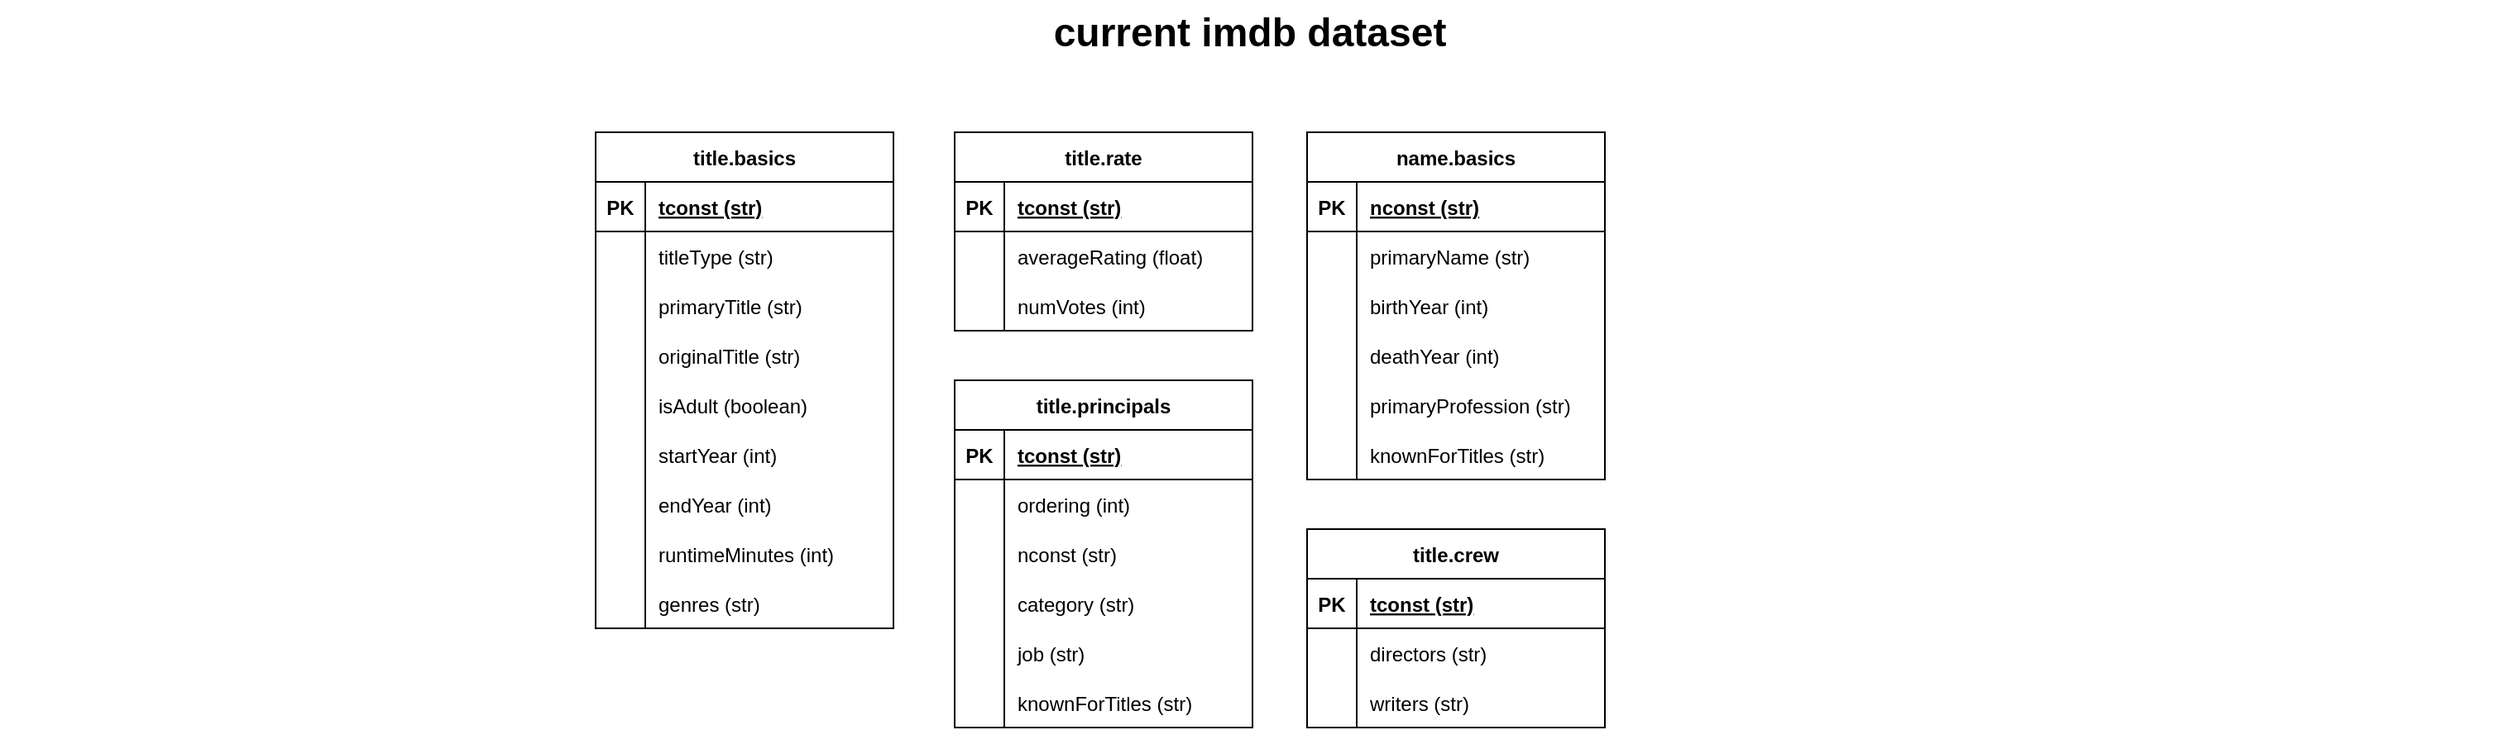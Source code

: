 <mxfile version="21.2.8" type="device" pages="3">
  <diagram name="current" id="929967ad-93f9-6ef4-fab6-5d389245f69c">
    <mxGraphModel dx="714" dy="711" grid="1" gridSize="10" guides="1" tooltips="1" connect="1" arrows="1" fold="1" page="1" pageScale="1.5" pageWidth="1169" pageHeight="826" background="none" math="0" shadow="0">
      <root>
        <mxCell id="0" style=";html=1;" />
        <mxCell id="1" style=";html=1;" parent="0" />
        <mxCell id="1672d66443f91eb5-23" value="current imdb dataset" style="text;strokeColor=none;fillColor=none;html=1;fontSize=24;fontStyle=1;verticalAlign=middle;align=center;" parent="1" vertex="1">
          <mxGeometry x="120" y="40" width="1510" height="40" as="geometry" />
        </mxCell>
        <mxCell id="6AmFgUu9ZAmkFQbbQvyj-1" value="title.basics" style="shape=table;startSize=30;container=1;collapsible=1;childLayout=tableLayout;fixedRows=1;rowLines=0;fontStyle=1;align=center;resizeLast=1;" parent="1" vertex="1">
          <mxGeometry x="480" y="120" width="180" height="300" as="geometry" />
        </mxCell>
        <mxCell id="6AmFgUu9ZAmkFQbbQvyj-2" value="" style="shape=tableRow;horizontal=0;startSize=0;swimlaneHead=0;swimlaneBody=0;fillColor=none;collapsible=0;dropTarget=0;points=[[0,0.5],[1,0.5]];portConstraint=eastwest;top=0;left=0;right=0;bottom=1;" parent="6AmFgUu9ZAmkFQbbQvyj-1" vertex="1">
          <mxGeometry y="30" width="180" height="30" as="geometry" />
        </mxCell>
        <mxCell id="6AmFgUu9ZAmkFQbbQvyj-3" value="PK" style="shape=partialRectangle;connectable=0;fillColor=none;top=0;left=0;bottom=0;right=0;fontStyle=1;overflow=hidden;" parent="6AmFgUu9ZAmkFQbbQvyj-2" vertex="1">
          <mxGeometry width="30" height="30" as="geometry">
            <mxRectangle width="30" height="30" as="alternateBounds" />
          </mxGeometry>
        </mxCell>
        <mxCell id="6AmFgUu9ZAmkFQbbQvyj-4" value="tconst (str)" style="shape=partialRectangle;connectable=0;fillColor=none;top=0;left=0;bottom=0;right=0;align=left;spacingLeft=6;fontStyle=5;overflow=hidden;" parent="6AmFgUu9ZAmkFQbbQvyj-2" vertex="1">
          <mxGeometry x="30" width="150" height="30" as="geometry">
            <mxRectangle width="150" height="30" as="alternateBounds" />
          </mxGeometry>
        </mxCell>
        <mxCell id="6AmFgUu9ZAmkFQbbQvyj-5" value="" style="shape=tableRow;horizontal=0;startSize=0;swimlaneHead=0;swimlaneBody=0;fillColor=none;collapsible=0;dropTarget=0;points=[[0,0.5],[1,0.5]];portConstraint=eastwest;top=0;left=0;right=0;bottom=0;" parent="6AmFgUu9ZAmkFQbbQvyj-1" vertex="1">
          <mxGeometry y="60" width="180" height="30" as="geometry" />
        </mxCell>
        <mxCell id="6AmFgUu9ZAmkFQbbQvyj-6" value="" style="shape=partialRectangle;connectable=0;fillColor=none;top=0;left=0;bottom=0;right=0;editable=1;overflow=hidden;" parent="6AmFgUu9ZAmkFQbbQvyj-5" vertex="1">
          <mxGeometry width="30" height="30" as="geometry">
            <mxRectangle width="30" height="30" as="alternateBounds" />
          </mxGeometry>
        </mxCell>
        <mxCell id="6AmFgUu9ZAmkFQbbQvyj-7" value="titleType (str)" style="shape=partialRectangle;connectable=0;fillColor=none;top=0;left=0;bottom=0;right=0;align=left;spacingLeft=6;overflow=hidden;" parent="6AmFgUu9ZAmkFQbbQvyj-5" vertex="1">
          <mxGeometry x="30" width="150" height="30" as="geometry">
            <mxRectangle width="150" height="30" as="alternateBounds" />
          </mxGeometry>
        </mxCell>
        <mxCell id="6AmFgUu9ZAmkFQbbQvyj-8" value="" style="shape=tableRow;horizontal=0;startSize=0;swimlaneHead=0;swimlaneBody=0;fillColor=none;collapsible=0;dropTarget=0;points=[[0,0.5],[1,0.5]];portConstraint=eastwest;top=0;left=0;right=0;bottom=0;" parent="6AmFgUu9ZAmkFQbbQvyj-1" vertex="1">
          <mxGeometry y="90" width="180" height="30" as="geometry" />
        </mxCell>
        <mxCell id="6AmFgUu9ZAmkFQbbQvyj-9" value="" style="shape=partialRectangle;connectable=0;fillColor=none;top=0;left=0;bottom=0;right=0;editable=1;overflow=hidden;" parent="6AmFgUu9ZAmkFQbbQvyj-8" vertex="1">
          <mxGeometry width="30" height="30" as="geometry">
            <mxRectangle width="30" height="30" as="alternateBounds" />
          </mxGeometry>
        </mxCell>
        <mxCell id="6AmFgUu9ZAmkFQbbQvyj-10" value="primaryTitle (str)" style="shape=partialRectangle;connectable=0;fillColor=none;top=0;left=0;bottom=0;right=0;align=left;spacingLeft=6;overflow=hidden;" parent="6AmFgUu9ZAmkFQbbQvyj-8" vertex="1">
          <mxGeometry x="30" width="150" height="30" as="geometry">
            <mxRectangle width="150" height="30" as="alternateBounds" />
          </mxGeometry>
        </mxCell>
        <mxCell id="6AmFgUu9ZAmkFQbbQvyj-11" value="" style="shape=tableRow;horizontal=0;startSize=0;swimlaneHead=0;swimlaneBody=0;fillColor=none;collapsible=0;dropTarget=0;points=[[0,0.5],[1,0.5]];portConstraint=eastwest;top=0;left=0;right=0;bottom=0;" parent="6AmFgUu9ZAmkFQbbQvyj-1" vertex="1">
          <mxGeometry y="120" width="180" height="30" as="geometry" />
        </mxCell>
        <mxCell id="6AmFgUu9ZAmkFQbbQvyj-12" value="" style="shape=partialRectangle;connectable=0;fillColor=none;top=0;left=0;bottom=0;right=0;editable=1;overflow=hidden;" parent="6AmFgUu9ZAmkFQbbQvyj-11" vertex="1">
          <mxGeometry width="30" height="30" as="geometry">
            <mxRectangle width="30" height="30" as="alternateBounds" />
          </mxGeometry>
        </mxCell>
        <mxCell id="6AmFgUu9ZAmkFQbbQvyj-13" value="originalTitle (str)" style="shape=partialRectangle;connectable=0;fillColor=none;top=0;left=0;bottom=0;right=0;align=left;spacingLeft=6;overflow=hidden;" parent="6AmFgUu9ZAmkFQbbQvyj-11" vertex="1">
          <mxGeometry x="30" width="150" height="30" as="geometry">
            <mxRectangle width="150" height="30" as="alternateBounds" />
          </mxGeometry>
        </mxCell>
        <mxCell id="6AmFgUu9ZAmkFQbbQvyj-14" value="" style="shape=tableRow;horizontal=0;startSize=0;swimlaneHead=0;swimlaneBody=0;fillColor=none;collapsible=0;dropTarget=0;points=[[0,0.5],[1,0.5]];portConstraint=eastwest;top=0;left=0;right=0;bottom=0;" parent="6AmFgUu9ZAmkFQbbQvyj-1" vertex="1">
          <mxGeometry y="150" width="180" height="30" as="geometry" />
        </mxCell>
        <mxCell id="6AmFgUu9ZAmkFQbbQvyj-15" value="" style="shape=partialRectangle;connectable=0;fillColor=none;top=0;left=0;bottom=0;right=0;editable=1;overflow=hidden;" parent="6AmFgUu9ZAmkFQbbQvyj-14" vertex="1">
          <mxGeometry width="30" height="30" as="geometry">
            <mxRectangle width="30" height="30" as="alternateBounds" />
          </mxGeometry>
        </mxCell>
        <mxCell id="6AmFgUu9ZAmkFQbbQvyj-16" value="isAdult (boolean)" style="shape=partialRectangle;connectable=0;fillColor=none;top=0;left=0;bottom=0;right=0;align=left;spacingLeft=6;overflow=hidden;" parent="6AmFgUu9ZAmkFQbbQvyj-14" vertex="1">
          <mxGeometry x="30" width="150" height="30" as="geometry">
            <mxRectangle width="150" height="30" as="alternateBounds" />
          </mxGeometry>
        </mxCell>
        <mxCell id="6AmFgUu9ZAmkFQbbQvyj-17" value="" style="shape=tableRow;horizontal=0;startSize=0;swimlaneHead=0;swimlaneBody=0;fillColor=none;collapsible=0;dropTarget=0;points=[[0,0.5],[1,0.5]];portConstraint=eastwest;top=0;left=0;right=0;bottom=0;" parent="6AmFgUu9ZAmkFQbbQvyj-1" vertex="1">
          <mxGeometry y="180" width="180" height="30" as="geometry" />
        </mxCell>
        <mxCell id="6AmFgUu9ZAmkFQbbQvyj-18" value="" style="shape=partialRectangle;connectable=0;fillColor=none;top=0;left=0;bottom=0;right=0;editable=1;overflow=hidden;" parent="6AmFgUu9ZAmkFQbbQvyj-17" vertex="1">
          <mxGeometry width="30" height="30" as="geometry">
            <mxRectangle width="30" height="30" as="alternateBounds" />
          </mxGeometry>
        </mxCell>
        <mxCell id="6AmFgUu9ZAmkFQbbQvyj-19" value="startYear (int)" style="shape=partialRectangle;connectable=0;fillColor=none;top=0;left=0;bottom=0;right=0;align=left;spacingLeft=6;overflow=hidden;" parent="6AmFgUu9ZAmkFQbbQvyj-17" vertex="1">
          <mxGeometry x="30" width="150" height="30" as="geometry">
            <mxRectangle width="150" height="30" as="alternateBounds" />
          </mxGeometry>
        </mxCell>
        <mxCell id="6AmFgUu9ZAmkFQbbQvyj-20" value="" style="shape=tableRow;horizontal=0;startSize=0;swimlaneHead=0;swimlaneBody=0;fillColor=none;collapsible=0;dropTarget=0;points=[[0,0.5],[1,0.5]];portConstraint=eastwest;top=0;left=0;right=0;bottom=0;" parent="6AmFgUu9ZAmkFQbbQvyj-1" vertex="1">
          <mxGeometry y="210" width="180" height="30" as="geometry" />
        </mxCell>
        <mxCell id="6AmFgUu9ZAmkFQbbQvyj-21" value="" style="shape=partialRectangle;connectable=0;fillColor=none;top=0;left=0;bottom=0;right=0;editable=1;overflow=hidden;" parent="6AmFgUu9ZAmkFQbbQvyj-20" vertex="1">
          <mxGeometry width="30" height="30" as="geometry">
            <mxRectangle width="30" height="30" as="alternateBounds" />
          </mxGeometry>
        </mxCell>
        <mxCell id="6AmFgUu9ZAmkFQbbQvyj-22" value="endYear (int)" style="shape=partialRectangle;connectable=0;fillColor=none;top=0;left=0;bottom=0;right=0;align=left;spacingLeft=6;overflow=hidden;" parent="6AmFgUu9ZAmkFQbbQvyj-20" vertex="1">
          <mxGeometry x="30" width="150" height="30" as="geometry">
            <mxRectangle width="150" height="30" as="alternateBounds" />
          </mxGeometry>
        </mxCell>
        <mxCell id="6AmFgUu9ZAmkFQbbQvyj-23" value="" style="shape=tableRow;horizontal=0;startSize=0;swimlaneHead=0;swimlaneBody=0;fillColor=none;collapsible=0;dropTarget=0;points=[[0,0.5],[1,0.5]];portConstraint=eastwest;top=0;left=0;right=0;bottom=0;" parent="6AmFgUu9ZAmkFQbbQvyj-1" vertex="1">
          <mxGeometry y="240" width="180" height="30" as="geometry" />
        </mxCell>
        <mxCell id="6AmFgUu9ZAmkFQbbQvyj-24" value="" style="shape=partialRectangle;connectable=0;fillColor=none;top=0;left=0;bottom=0;right=0;editable=1;overflow=hidden;" parent="6AmFgUu9ZAmkFQbbQvyj-23" vertex="1">
          <mxGeometry width="30" height="30" as="geometry">
            <mxRectangle width="30" height="30" as="alternateBounds" />
          </mxGeometry>
        </mxCell>
        <mxCell id="6AmFgUu9ZAmkFQbbQvyj-25" value="runtimeMinutes (int)" style="shape=partialRectangle;connectable=0;fillColor=none;top=0;left=0;bottom=0;right=0;align=left;spacingLeft=6;overflow=hidden;" parent="6AmFgUu9ZAmkFQbbQvyj-23" vertex="1">
          <mxGeometry x="30" width="150" height="30" as="geometry">
            <mxRectangle width="150" height="30" as="alternateBounds" />
          </mxGeometry>
        </mxCell>
        <mxCell id="6AmFgUu9ZAmkFQbbQvyj-51" value="" style="shape=tableRow;horizontal=0;startSize=0;swimlaneHead=0;swimlaneBody=0;fillColor=none;collapsible=0;dropTarget=0;points=[[0,0.5],[1,0.5]];portConstraint=eastwest;top=0;left=0;right=0;bottom=0;" parent="6AmFgUu9ZAmkFQbbQvyj-1" vertex="1">
          <mxGeometry y="270" width="180" height="30" as="geometry" />
        </mxCell>
        <mxCell id="6AmFgUu9ZAmkFQbbQvyj-52" value="" style="shape=partialRectangle;connectable=0;fillColor=none;top=0;left=0;bottom=0;right=0;editable=1;overflow=hidden;" parent="6AmFgUu9ZAmkFQbbQvyj-51" vertex="1">
          <mxGeometry width="30" height="30" as="geometry">
            <mxRectangle width="30" height="30" as="alternateBounds" />
          </mxGeometry>
        </mxCell>
        <mxCell id="6AmFgUu9ZAmkFQbbQvyj-53" value="genres (str)" style="shape=partialRectangle;connectable=0;fillColor=none;top=0;left=0;bottom=0;right=0;align=left;spacingLeft=6;overflow=hidden;" parent="6AmFgUu9ZAmkFQbbQvyj-51" vertex="1">
          <mxGeometry x="30" width="150" height="30" as="geometry">
            <mxRectangle width="150" height="30" as="alternateBounds" />
          </mxGeometry>
        </mxCell>
        <mxCell id="6AmFgUu9ZAmkFQbbQvyj-54" value="title.rate" style="shape=table;startSize=30;container=1;collapsible=1;childLayout=tableLayout;fixedRows=1;rowLines=0;fontStyle=1;align=center;resizeLast=1;" parent="1" vertex="1">
          <mxGeometry x="697" y="120" width="180" height="120" as="geometry" />
        </mxCell>
        <mxCell id="6AmFgUu9ZAmkFQbbQvyj-55" value="" style="shape=tableRow;horizontal=0;startSize=0;swimlaneHead=0;swimlaneBody=0;fillColor=none;collapsible=0;dropTarget=0;points=[[0,0.5],[1,0.5]];portConstraint=eastwest;top=0;left=0;right=0;bottom=1;" parent="6AmFgUu9ZAmkFQbbQvyj-54" vertex="1">
          <mxGeometry y="30" width="180" height="30" as="geometry" />
        </mxCell>
        <mxCell id="6AmFgUu9ZAmkFQbbQvyj-56" value="PK" style="shape=partialRectangle;connectable=0;fillColor=none;top=0;left=0;bottom=0;right=0;fontStyle=1;overflow=hidden;" parent="6AmFgUu9ZAmkFQbbQvyj-55" vertex="1">
          <mxGeometry width="30" height="30" as="geometry">
            <mxRectangle width="30" height="30" as="alternateBounds" />
          </mxGeometry>
        </mxCell>
        <mxCell id="6AmFgUu9ZAmkFQbbQvyj-57" value="tconst (str)" style="shape=partialRectangle;connectable=0;fillColor=none;top=0;left=0;bottom=0;right=0;align=left;spacingLeft=6;fontStyle=5;overflow=hidden;" parent="6AmFgUu9ZAmkFQbbQvyj-55" vertex="1">
          <mxGeometry x="30" width="150" height="30" as="geometry">
            <mxRectangle width="150" height="30" as="alternateBounds" />
          </mxGeometry>
        </mxCell>
        <mxCell id="6AmFgUu9ZAmkFQbbQvyj-58" value="" style="shape=tableRow;horizontal=0;startSize=0;swimlaneHead=0;swimlaneBody=0;fillColor=none;collapsible=0;dropTarget=0;points=[[0,0.5],[1,0.5]];portConstraint=eastwest;top=0;left=0;right=0;bottom=0;" parent="6AmFgUu9ZAmkFQbbQvyj-54" vertex="1">
          <mxGeometry y="60" width="180" height="30" as="geometry" />
        </mxCell>
        <mxCell id="6AmFgUu9ZAmkFQbbQvyj-59" value="" style="shape=partialRectangle;connectable=0;fillColor=none;top=0;left=0;bottom=0;right=0;editable=1;overflow=hidden;" parent="6AmFgUu9ZAmkFQbbQvyj-58" vertex="1">
          <mxGeometry width="30" height="30" as="geometry">
            <mxRectangle width="30" height="30" as="alternateBounds" />
          </mxGeometry>
        </mxCell>
        <mxCell id="6AmFgUu9ZAmkFQbbQvyj-60" value="averageRating (float)" style="shape=partialRectangle;connectable=0;fillColor=none;top=0;left=0;bottom=0;right=0;align=left;spacingLeft=6;overflow=hidden;" parent="6AmFgUu9ZAmkFQbbQvyj-58" vertex="1">
          <mxGeometry x="30" width="150" height="30" as="geometry">
            <mxRectangle width="150" height="30" as="alternateBounds" />
          </mxGeometry>
        </mxCell>
        <mxCell id="6AmFgUu9ZAmkFQbbQvyj-61" value="" style="shape=tableRow;horizontal=0;startSize=0;swimlaneHead=0;swimlaneBody=0;fillColor=none;collapsible=0;dropTarget=0;points=[[0,0.5],[1,0.5]];portConstraint=eastwest;top=0;left=0;right=0;bottom=0;" parent="6AmFgUu9ZAmkFQbbQvyj-54" vertex="1">
          <mxGeometry y="90" width="180" height="30" as="geometry" />
        </mxCell>
        <mxCell id="6AmFgUu9ZAmkFQbbQvyj-62" value="" style="shape=partialRectangle;connectable=0;fillColor=none;top=0;left=0;bottom=0;right=0;editable=1;overflow=hidden;" parent="6AmFgUu9ZAmkFQbbQvyj-61" vertex="1">
          <mxGeometry width="30" height="30" as="geometry">
            <mxRectangle width="30" height="30" as="alternateBounds" />
          </mxGeometry>
        </mxCell>
        <mxCell id="6AmFgUu9ZAmkFQbbQvyj-63" value="numVotes (int)" style="shape=partialRectangle;connectable=0;fillColor=none;top=0;left=0;bottom=0;right=0;align=left;spacingLeft=6;overflow=hidden;" parent="6AmFgUu9ZAmkFQbbQvyj-61" vertex="1">
          <mxGeometry x="30" width="150" height="30" as="geometry">
            <mxRectangle width="150" height="30" as="alternateBounds" />
          </mxGeometry>
        </mxCell>
        <mxCell id="6AmFgUu9ZAmkFQbbQvyj-70" value="name.basics" style="shape=table;startSize=30;container=1;collapsible=1;childLayout=tableLayout;fixedRows=1;rowLines=0;fontStyle=1;align=center;resizeLast=1;" parent="1" vertex="1">
          <mxGeometry x="910" y="120" width="180" height="210" as="geometry" />
        </mxCell>
        <mxCell id="6AmFgUu9ZAmkFQbbQvyj-71" value="" style="shape=tableRow;horizontal=0;startSize=0;swimlaneHead=0;swimlaneBody=0;fillColor=none;collapsible=0;dropTarget=0;points=[[0,0.5],[1,0.5]];portConstraint=eastwest;top=0;left=0;right=0;bottom=1;" parent="6AmFgUu9ZAmkFQbbQvyj-70" vertex="1">
          <mxGeometry y="30" width="180" height="30" as="geometry" />
        </mxCell>
        <mxCell id="6AmFgUu9ZAmkFQbbQvyj-72" value="PK" style="shape=partialRectangle;connectable=0;fillColor=none;top=0;left=0;bottom=0;right=0;fontStyle=1;overflow=hidden;" parent="6AmFgUu9ZAmkFQbbQvyj-71" vertex="1">
          <mxGeometry width="30" height="30" as="geometry">
            <mxRectangle width="30" height="30" as="alternateBounds" />
          </mxGeometry>
        </mxCell>
        <mxCell id="6AmFgUu9ZAmkFQbbQvyj-73" value="nconst (str)" style="shape=partialRectangle;connectable=0;fillColor=none;top=0;left=0;bottom=0;right=0;align=left;spacingLeft=6;fontStyle=5;overflow=hidden;" parent="6AmFgUu9ZAmkFQbbQvyj-71" vertex="1">
          <mxGeometry x="30" width="150" height="30" as="geometry">
            <mxRectangle width="150" height="30" as="alternateBounds" />
          </mxGeometry>
        </mxCell>
        <mxCell id="6AmFgUu9ZAmkFQbbQvyj-74" value="" style="shape=tableRow;horizontal=0;startSize=0;swimlaneHead=0;swimlaneBody=0;fillColor=none;collapsible=0;dropTarget=0;points=[[0,0.5],[1,0.5]];portConstraint=eastwest;top=0;left=0;right=0;bottom=0;" parent="6AmFgUu9ZAmkFQbbQvyj-70" vertex="1">
          <mxGeometry y="60" width="180" height="30" as="geometry" />
        </mxCell>
        <mxCell id="6AmFgUu9ZAmkFQbbQvyj-75" value="" style="shape=partialRectangle;connectable=0;fillColor=none;top=0;left=0;bottom=0;right=0;editable=1;overflow=hidden;" parent="6AmFgUu9ZAmkFQbbQvyj-74" vertex="1">
          <mxGeometry width="30" height="30" as="geometry">
            <mxRectangle width="30" height="30" as="alternateBounds" />
          </mxGeometry>
        </mxCell>
        <mxCell id="6AmFgUu9ZAmkFQbbQvyj-76" value="primaryName (str)" style="shape=partialRectangle;connectable=0;fillColor=none;top=0;left=0;bottom=0;right=0;align=left;spacingLeft=6;overflow=hidden;" parent="6AmFgUu9ZAmkFQbbQvyj-74" vertex="1">
          <mxGeometry x="30" width="150" height="30" as="geometry">
            <mxRectangle width="150" height="30" as="alternateBounds" />
          </mxGeometry>
        </mxCell>
        <mxCell id="6AmFgUu9ZAmkFQbbQvyj-77" value="" style="shape=tableRow;horizontal=0;startSize=0;swimlaneHead=0;swimlaneBody=0;fillColor=none;collapsible=0;dropTarget=0;points=[[0,0.5],[1,0.5]];portConstraint=eastwest;top=0;left=0;right=0;bottom=0;" parent="6AmFgUu9ZAmkFQbbQvyj-70" vertex="1">
          <mxGeometry y="90" width="180" height="30" as="geometry" />
        </mxCell>
        <mxCell id="6AmFgUu9ZAmkFQbbQvyj-78" value="" style="shape=partialRectangle;connectable=0;fillColor=none;top=0;left=0;bottom=0;right=0;editable=1;overflow=hidden;" parent="6AmFgUu9ZAmkFQbbQvyj-77" vertex="1">
          <mxGeometry width="30" height="30" as="geometry">
            <mxRectangle width="30" height="30" as="alternateBounds" />
          </mxGeometry>
        </mxCell>
        <mxCell id="6AmFgUu9ZAmkFQbbQvyj-79" value="birthYear (int)" style="shape=partialRectangle;connectable=0;fillColor=none;top=0;left=0;bottom=0;right=0;align=left;spacingLeft=6;overflow=hidden;" parent="6AmFgUu9ZAmkFQbbQvyj-77" vertex="1">
          <mxGeometry x="30" width="150" height="30" as="geometry">
            <mxRectangle width="150" height="30" as="alternateBounds" />
          </mxGeometry>
        </mxCell>
        <mxCell id="6AmFgUu9ZAmkFQbbQvyj-80" value="" style="shape=tableRow;horizontal=0;startSize=0;swimlaneHead=0;swimlaneBody=0;fillColor=none;collapsible=0;dropTarget=0;points=[[0,0.5],[1,0.5]];portConstraint=eastwest;top=0;left=0;right=0;bottom=0;" parent="6AmFgUu9ZAmkFQbbQvyj-70" vertex="1">
          <mxGeometry y="120" width="180" height="30" as="geometry" />
        </mxCell>
        <mxCell id="6AmFgUu9ZAmkFQbbQvyj-81" value="" style="shape=partialRectangle;connectable=0;fillColor=none;top=0;left=0;bottom=0;right=0;editable=1;overflow=hidden;" parent="6AmFgUu9ZAmkFQbbQvyj-80" vertex="1">
          <mxGeometry width="30" height="30" as="geometry">
            <mxRectangle width="30" height="30" as="alternateBounds" />
          </mxGeometry>
        </mxCell>
        <mxCell id="6AmFgUu9ZAmkFQbbQvyj-82" value="deathYear (int)" style="shape=partialRectangle;connectable=0;fillColor=none;top=0;left=0;bottom=0;right=0;align=left;spacingLeft=6;overflow=hidden;" parent="6AmFgUu9ZAmkFQbbQvyj-80" vertex="1">
          <mxGeometry x="30" width="150" height="30" as="geometry">
            <mxRectangle width="150" height="30" as="alternateBounds" />
          </mxGeometry>
        </mxCell>
        <mxCell id="6AmFgUu9ZAmkFQbbQvyj-83" value="" style="shape=tableRow;horizontal=0;startSize=0;swimlaneHead=0;swimlaneBody=0;fillColor=none;collapsible=0;dropTarget=0;points=[[0,0.5],[1,0.5]];portConstraint=eastwest;top=0;left=0;right=0;bottom=0;" parent="6AmFgUu9ZAmkFQbbQvyj-70" vertex="1">
          <mxGeometry y="150" width="180" height="30" as="geometry" />
        </mxCell>
        <mxCell id="6AmFgUu9ZAmkFQbbQvyj-84" value="" style="shape=partialRectangle;connectable=0;fillColor=none;top=0;left=0;bottom=0;right=0;editable=1;overflow=hidden;" parent="6AmFgUu9ZAmkFQbbQvyj-83" vertex="1">
          <mxGeometry width="30" height="30" as="geometry">
            <mxRectangle width="30" height="30" as="alternateBounds" />
          </mxGeometry>
        </mxCell>
        <mxCell id="6AmFgUu9ZAmkFQbbQvyj-85" value="primaryProfession (str)" style="shape=partialRectangle;connectable=0;fillColor=none;top=0;left=0;bottom=0;right=0;align=left;spacingLeft=6;overflow=hidden;" parent="6AmFgUu9ZAmkFQbbQvyj-83" vertex="1">
          <mxGeometry x="30" width="150" height="30" as="geometry">
            <mxRectangle width="150" height="30" as="alternateBounds" />
          </mxGeometry>
        </mxCell>
        <mxCell id="6AmFgUu9ZAmkFQbbQvyj-86" value="" style="shape=tableRow;horizontal=0;startSize=0;swimlaneHead=0;swimlaneBody=0;fillColor=none;collapsible=0;dropTarget=0;points=[[0,0.5],[1,0.5]];portConstraint=eastwest;top=0;left=0;right=0;bottom=0;" parent="6AmFgUu9ZAmkFQbbQvyj-70" vertex="1">
          <mxGeometry y="180" width="180" height="30" as="geometry" />
        </mxCell>
        <mxCell id="6AmFgUu9ZAmkFQbbQvyj-87" value="" style="shape=partialRectangle;connectable=0;fillColor=none;top=0;left=0;bottom=0;right=0;editable=1;overflow=hidden;" parent="6AmFgUu9ZAmkFQbbQvyj-86" vertex="1">
          <mxGeometry width="30" height="30" as="geometry">
            <mxRectangle width="30" height="30" as="alternateBounds" />
          </mxGeometry>
        </mxCell>
        <mxCell id="6AmFgUu9ZAmkFQbbQvyj-88" value="knownForTitles (str)" style="shape=partialRectangle;connectable=0;fillColor=none;top=0;left=0;bottom=0;right=0;align=left;spacingLeft=6;overflow=hidden;" parent="6AmFgUu9ZAmkFQbbQvyj-86" vertex="1">
          <mxGeometry x="30" width="150" height="30" as="geometry">
            <mxRectangle width="150" height="30" as="alternateBounds" />
          </mxGeometry>
        </mxCell>
        <mxCell id="6AmFgUu9ZAmkFQbbQvyj-89" value="title.crew" style="shape=table;startSize=30;container=1;collapsible=1;childLayout=tableLayout;fixedRows=1;rowLines=0;fontStyle=1;align=center;resizeLast=1;" parent="1" vertex="1">
          <mxGeometry x="910" y="360" width="180" height="120" as="geometry" />
        </mxCell>
        <mxCell id="6AmFgUu9ZAmkFQbbQvyj-90" value="" style="shape=tableRow;horizontal=0;startSize=0;swimlaneHead=0;swimlaneBody=0;fillColor=none;collapsible=0;dropTarget=0;points=[[0,0.5],[1,0.5]];portConstraint=eastwest;top=0;left=0;right=0;bottom=1;" parent="6AmFgUu9ZAmkFQbbQvyj-89" vertex="1">
          <mxGeometry y="30" width="180" height="30" as="geometry" />
        </mxCell>
        <mxCell id="6AmFgUu9ZAmkFQbbQvyj-91" value="PK" style="shape=partialRectangle;connectable=0;fillColor=none;top=0;left=0;bottom=0;right=0;fontStyle=1;overflow=hidden;" parent="6AmFgUu9ZAmkFQbbQvyj-90" vertex="1">
          <mxGeometry width="30" height="30" as="geometry">
            <mxRectangle width="30" height="30" as="alternateBounds" />
          </mxGeometry>
        </mxCell>
        <mxCell id="6AmFgUu9ZAmkFQbbQvyj-92" value="tconst (str)" style="shape=partialRectangle;connectable=0;fillColor=none;top=0;left=0;bottom=0;right=0;align=left;spacingLeft=6;fontStyle=5;overflow=hidden;" parent="6AmFgUu9ZAmkFQbbQvyj-90" vertex="1">
          <mxGeometry x="30" width="150" height="30" as="geometry">
            <mxRectangle width="150" height="30" as="alternateBounds" />
          </mxGeometry>
        </mxCell>
        <mxCell id="6AmFgUu9ZAmkFQbbQvyj-93" value="" style="shape=tableRow;horizontal=0;startSize=0;swimlaneHead=0;swimlaneBody=0;fillColor=none;collapsible=0;dropTarget=0;points=[[0,0.5],[1,0.5]];portConstraint=eastwest;top=0;left=0;right=0;bottom=0;" parent="6AmFgUu9ZAmkFQbbQvyj-89" vertex="1">
          <mxGeometry y="60" width="180" height="30" as="geometry" />
        </mxCell>
        <mxCell id="6AmFgUu9ZAmkFQbbQvyj-94" value="" style="shape=partialRectangle;connectable=0;fillColor=none;top=0;left=0;bottom=0;right=0;editable=1;overflow=hidden;" parent="6AmFgUu9ZAmkFQbbQvyj-93" vertex="1">
          <mxGeometry width="30" height="30" as="geometry">
            <mxRectangle width="30" height="30" as="alternateBounds" />
          </mxGeometry>
        </mxCell>
        <mxCell id="6AmFgUu9ZAmkFQbbQvyj-95" value="directors (str)" style="shape=partialRectangle;connectable=0;fillColor=none;top=0;left=0;bottom=0;right=0;align=left;spacingLeft=6;overflow=hidden;" parent="6AmFgUu9ZAmkFQbbQvyj-93" vertex="1">
          <mxGeometry x="30" width="150" height="30" as="geometry">
            <mxRectangle width="150" height="30" as="alternateBounds" />
          </mxGeometry>
        </mxCell>
        <mxCell id="6AmFgUu9ZAmkFQbbQvyj-96" value="" style="shape=tableRow;horizontal=0;startSize=0;swimlaneHead=0;swimlaneBody=0;fillColor=none;collapsible=0;dropTarget=0;points=[[0,0.5],[1,0.5]];portConstraint=eastwest;top=0;left=0;right=0;bottom=0;" parent="6AmFgUu9ZAmkFQbbQvyj-89" vertex="1">
          <mxGeometry y="90" width="180" height="30" as="geometry" />
        </mxCell>
        <mxCell id="6AmFgUu9ZAmkFQbbQvyj-97" value="" style="shape=partialRectangle;connectable=0;fillColor=none;top=0;left=0;bottom=0;right=0;editable=1;overflow=hidden;" parent="6AmFgUu9ZAmkFQbbQvyj-96" vertex="1">
          <mxGeometry width="30" height="30" as="geometry">
            <mxRectangle width="30" height="30" as="alternateBounds" />
          </mxGeometry>
        </mxCell>
        <mxCell id="6AmFgUu9ZAmkFQbbQvyj-98" value="writers (str)" style="shape=partialRectangle;connectable=0;fillColor=none;top=0;left=0;bottom=0;right=0;align=left;spacingLeft=6;overflow=hidden;" parent="6AmFgUu9ZAmkFQbbQvyj-96" vertex="1">
          <mxGeometry x="30" width="150" height="30" as="geometry">
            <mxRectangle width="150" height="30" as="alternateBounds" />
          </mxGeometry>
        </mxCell>
        <mxCell id="6AmFgUu9ZAmkFQbbQvyj-99" value="title.principals" style="shape=table;startSize=30;container=1;collapsible=1;childLayout=tableLayout;fixedRows=1;rowLines=0;fontStyle=1;align=center;resizeLast=1;" parent="1" vertex="1">
          <mxGeometry x="697" y="270" width="180" height="210" as="geometry" />
        </mxCell>
        <mxCell id="6AmFgUu9ZAmkFQbbQvyj-100" value="" style="shape=tableRow;horizontal=0;startSize=0;swimlaneHead=0;swimlaneBody=0;fillColor=none;collapsible=0;dropTarget=0;points=[[0,0.5],[1,0.5]];portConstraint=eastwest;top=0;left=0;right=0;bottom=1;" parent="6AmFgUu9ZAmkFQbbQvyj-99" vertex="1">
          <mxGeometry y="30" width="180" height="30" as="geometry" />
        </mxCell>
        <mxCell id="6AmFgUu9ZAmkFQbbQvyj-101" value="PK" style="shape=partialRectangle;connectable=0;fillColor=none;top=0;left=0;bottom=0;right=0;fontStyle=1;overflow=hidden;" parent="6AmFgUu9ZAmkFQbbQvyj-100" vertex="1">
          <mxGeometry width="30" height="30" as="geometry">
            <mxRectangle width="30" height="30" as="alternateBounds" />
          </mxGeometry>
        </mxCell>
        <mxCell id="6AmFgUu9ZAmkFQbbQvyj-102" value="tconst (str)" style="shape=partialRectangle;connectable=0;fillColor=none;top=0;left=0;bottom=0;right=0;align=left;spacingLeft=6;fontStyle=5;overflow=hidden;" parent="6AmFgUu9ZAmkFQbbQvyj-100" vertex="1">
          <mxGeometry x="30" width="150" height="30" as="geometry">
            <mxRectangle width="150" height="30" as="alternateBounds" />
          </mxGeometry>
        </mxCell>
        <mxCell id="6AmFgUu9ZAmkFQbbQvyj-103" value="" style="shape=tableRow;horizontal=0;startSize=0;swimlaneHead=0;swimlaneBody=0;fillColor=none;collapsible=0;dropTarget=0;points=[[0,0.5],[1,0.5]];portConstraint=eastwest;top=0;left=0;right=0;bottom=0;" parent="6AmFgUu9ZAmkFQbbQvyj-99" vertex="1">
          <mxGeometry y="60" width="180" height="30" as="geometry" />
        </mxCell>
        <mxCell id="6AmFgUu9ZAmkFQbbQvyj-104" value="" style="shape=partialRectangle;connectable=0;fillColor=none;top=0;left=0;bottom=0;right=0;editable=1;overflow=hidden;" parent="6AmFgUu9ZAmkFQbbQvyj-103" vertex="1">
          <mxGeometry width="30" height="30" as="geometry">
            <mxRectangle width="30" height="30" as="alternateBounds" />
          </mxGeometry>
        </mxCell>
        <mxCell id="6AmFgUu9ZAmkFQbbQvyj-105" value="ordering (int)" style="shape=partialRectangle;connectable=0;fillColor=none;top=0;left=0;bottom=0;right=0;align=left;spacingLeft=6;overflow=hidden;" parent="6AmFgUu9ZAmkFQbbQvyj-103" vertex="1">
          <mxGeometry x="30" width="150" height="30" as="geometry">
            <mxRectangle width="150" height="30" as="alternateBounds" />
          </mxGeometry>
        </mxCell>
        <mxCell id="6AmFgUu9ZAmkFQbbQvyj-106" value="" style="shape=tableRow;horizontal=0;startSize=0;swimlaneHead=0;swimlaneBody=0;fillColor=none;collapsible=0;dropTarget=0;points=[[0,0.5],[1,0.5]];portConstraint=eastwest;top=0;left=0;right=0;bottom=0;" parent="6AmFgUu9ZAmkFQbbQvyj-99" vertex="1">
          <mxGeometry y="90" width="180" height="30" as="geometry" />
        </mxCell>
        <mxCell id="6AmFgUu9ZAmkFQbbQvyj-107" value="" style="shape=partialRectangle;connectable=0;fillColor=none;top=0;left=0;bottom=0;right=0;editable=1;overflow=hidden;" parent="6AmFgUu9ZAmkFQbbQvyj-106" vertex="1">
          <mxGeometry width="30" height="30" as="geometry">
            <mxRectangle width="30" height="30" as="alternateBounds" />
          </mxGeometry>
        </mxCell>
        <mxCell id="6AmFgUu9ZAmkFQbbQvyj-108" value="nconst (str)" style="shape=partialRectangle;connectable=0;fillColor=none;top=0;left=0;bottom=0;right=0;align=left;spacingLeft=6;overflow=hidden;" parent="6AmFgUu9ZAmkFQbbQvyj-106" vertex="1">
          <mxGeometry x="30" width="150" height="30" as="geometry">
            <mxRectangle width="150" height="30" as="alternateBounds" />
          </mxGeometry>
        </mxCell>
        <mxCell id="6AmFgUu9ZAmkFQbbQvyj-109" value="" style="shape=tableRow;horizontal=0;startSize=0;swimlaneHead=0;swimlaneBody=0;fillColor=none;collapsible=0;dropTarget=0;points=[[0,0.5],[1,0.5]];portConstraint=eastwest;top=0;left=0;right=0;bottom=0;" parent="6AmFgUu9ZAmkFQbbQvyj-99" vertex="1">
          <mxGeometry y="120" width="180" height="30" as="geometry" />
        </mxCell>
        <mxCell id="6AmFgUu9ZAmkFQbbQvyj-110" value="" style="shape=partialRectangle;connectable=0;fillColor=none;top=0;left=0;bottom=0;right=0;editable=1;overflow=hidden;" parent="6AmFgUu9ZAmkFQbbQvyj-109" vertex="1">
          <mxGeometry width="30" height="30" as="geometry">
            <mxRectangle width="30" height="30" as="alternateBounds" />
          </mxGeometry>
        </mxCell>
        <mxCell id="6AmFgUu9ZAmkFQbbQvyj-111" value="category (str)" style="shape=partialRectangle;connectable=0;fillColor=none;top=0;left=0;bottom=0;right=0;align=left;spacingLeft=6;overflow=hidden;" parent="6AmFgUu9ZAmkFQbbQvyj-109" vertex="1">
          <mxGeometry x="30" width="150" height="30" as="geometry">
            <mxRectangle width="150" height="30" as="alternateBounds" />
          </mxGeometry>
        </mxCell>
        <mxCell id="6AmFgUu9ZAmkFQbbQvyj-112" value="" style="shape=tableRow;horizontal=0;startSize=0;swimlaneHead=0;swimlaneBody=0;fillColor=none;collapsible=0;dropTarget=0;points=[[0,0.5],[1,0.5]];portConstraint=eastwest;top=0;left=0;right=0;bottom=0;" parent="6AmFgUu9ZAmkFQbbQvyj-99" vertex="1">
          <mxGeometry y="150" width="180" height="30" as="geometry" />
        </mxCell>
        <mxCell id="6AmFgUu9ZAmkFQbbQvyj-113" value="" style="shape=partialRectangle;connectable=0;fillColor=none;top=0;left=0;bottom=0;right=0;editable=1;overflow=hidden;" parent="6AmFgUu9ZAmkFQbbQvyj-112" vertex="1">
          <mxGeometry width="30" height="30" as="geometry">
            <mxRectangle width="30" height="30" as="alternateBounds" />
          </mxGeometry>
        </mxCell>
        <mxCell id="6AmFgUu9ZAmkFQbbQvyj-114" value="job (str)" style="shape=partialRectangle;connectable=0;fillColor=none;top=0;left=0;bottom=0;right=0;align=left;spacingLeft=6;overflow=hidden;" parent="6AmFgUu9ZAmkFQbbQvyj-112" vertex="1">
          <mxGeometry x="30" width="150" height="30" as="geometry">
            <mxRectangle width="150" height="30" as="alternateBounds" />
          </mxGeometry>
        </mxCell>
        <mxCell id="6AmFgUu9ZAmkFQbbQvyj-115" value="" style="shape=tableRow;horizontal=0;startSize=0;swimlaneHead=0;swimlaneBody=0;fillColor=none;collapsible=0;dropTarget=0;points=[[0,0.5],[1,0.5]];portConstraint=eastwest;top=0;left=0;right=0;bottom=0;" parent="6AmFgUu9ZAmkFQbbQvyj-99" vertex="1">
          <mxGeometry y="180" width="180" height="30" as="geometry" />
        </mxCell>
        <mxCell id="6AmFgUu9ZAmkFQbbQvyj-116" value="" style="shape=partialRectangle;connectable=0;fillColor=none;top=0;left=0;bottom=0;right=0;editable=1;overflow=hidden;" parent="6AmFgUu9ZAmkFQbbQvyj-115" vertex="1">
          <mxGeometry width="30" height="30" as="geometry">
            <mxRectangle width="30" height="30" as="alternateBounds" />
          </mxGeometry>
        </mxCell>
        <mxCell id="6AmFgUu9ZAmkFQbbQvyj-117" value="knownForTitles (str)" style="shape=partialRectangle;connectable=0;fillColor=none;top=0;left=0;bottom=0;right=0;align=left;spacingLeft=6;overflow=hidden;" parent="6AmFgUu9ZAmkFQbbQvyj-115" vertex="1">
          <mxGeometry x="30" width="150" height="30" as="geometry">
            <mxRectangle width="150" height="30" as="alternateBounds" />
          </mxGeometry>
        </mxCell>
      </root>
    </mxGraphModel>
  </diagram>
  <diagram id="kJxcOOjmi8vODKGVtxgd" name="new">
    <mxGraphModel dx="2414" dy="711" grid="1" gridSize="10" guides="1" tooltips="1" connect="1" arrows="1" fold="1" page="1" pageScale="1" pageWidth="850" pageHeight="1100" math="0" shadow="0">
      <root>
        <mxCell id="0" />
        <mxCell id="1" parent="0" />
        <mxCell id="cZSg76Ze2c_SbIjuCmHK-1" value="title.basics" style="shape=table;startSize=30;container=1;collapsible=1;childLayout=tableLayout;fixedRows=1;rowLines=0;fontStyle=1;align=center;resizeLast=1;fillColor=#d5e8d4;strokeColor=#82b366;" parent="1" vertex="1">
          <mxGeometry x="-670" y="505" width="186" height="240" as="geometry" />
        </mxCell>
        <mxCell id="cZSg76Ze2c_SbIjuCmHK-2" value="" style="shape=tableRow;horizontal=0;startSize=0;swimlaneHead=0;swimlaneBody=0;fillColor=none;collapsible=0;dropTarget=0;points=[[0,0.5],[1,0.5]];portConstraint=eastwest;top=0;left=0;right=0;bottom=1;" parent="cZSg76Ze2c_SbIjuCmHK-1" vertex="1">
          <mxGeometry y="30" width="186" height="30" as="geometry" />
        </mxCell>
        <mxCell id="cZSg76Ze2c_SbIjuCmHK-3" value="PK" style="shape=partialRectangle;connectable=0;fillColor=none;top=0;left=0;bottom=0;right=0;fontStyle=1;overflow=hidden;" parent="cZSg76Ze2c_SbIjuCmHK-2" vertex="1">
          <mxGeometry width="30" height="30" as="geometry">
            <mxRectangle width="30" height="30" as="alternateBounds" />
          </mxGeometry>
        </mxCell>
        <mxCell id="cZSg76Ze2c_SbIjuCmHK-4" value="tconst (cat)" style="shape=partialRectangle;connectable=0;fillColor=#d5e8d4;top=0;left=0;bottom=0;right=0;align=left;spacingLeft=6;fontStyle=5;overflow=hidden;strokeColor=#82b366;" parent="cZSg76Ze2c_SbIjuCmHK-2" vertex="1">
          <mxGeometry x="30" width="156" height="30" as="geometry">
            <mxRectangle width="156" height="30" as="alternateBounds" />
          </mxGeometry>
        </mxCell>
        <mxCell id="cZSg76Ze2c_SbIjuCmHK-8" value="" style="shape=tableRow;horizontal=0;startSize=0;swimlaneHead=0;swimlaneBody=0;fillColor=none;collapsible=0;dropTarget=0;points=[[0,0.5],[1,0.5]];portConstraint=eastwest;top=0;left=0;right=0;bottom=0;" parent="cZSg76Ze2c_SbIjuCmHK-1" vertex="1">
          <mxGeometry y="60" width="186" height="30" as="geometry" />
        </mxCell>
        <mxCell id="cZSg76Ze2c_SbIjuCmHK-9" value="" style="shape=partialRectangle;connectable=0;fillColor=none;top=0;left=0;bottom=0;right=0;editable=1;overflow=hidden;" parent="cZSg76Ze2c_SbIjuCmHK-8" vertex="1">
          <mxGeometry width="30" height="30" as="geometry">
            <mxRectangle width="30" height="30" as="alternateBounds" />
          </mxGeometry>
        </mxCell>
        <mxCell id="cZSg76Ze2c_SbIjuCmHK-10" value="primaryTitle (str)" style="shape=partialRectangle;connectable=0;fillColor=#d5e8d4;top=0;left=0;bottom=0;right=0;align=left;spacingLeft=6;overflow=hidden;strokeColor=#82b366;" parent="cZSg76Ze2c_SbIjuCmHK-8" vertex="1">
          <mxGeometry x="30" width="156" height="30" as="geometry">
            <mxRectangle width="156" height="30" as="alternateBounds" />
          </mxGeometry>
        </mxCell>
        <mxCell id="cZSg76Ze2c_SbIjuCmHK-11" value="" style="shape=tableRow;horizontal=0;startSize=0;swimlaneHead=0;swimlaneBody=0;fillColor=none;collapsible=0;dropTarget=0;points=[[0,0.5],[1,0.5]];portConstraint=eastwest;top=0;left=0;right=0;bottom=0;" parent="cZSg76Ze2c_SbIjuCmHK-1" vertex="1">
          <mxGeometry y="90" width="186" height="30" as="geometry" />
        </mxCell>
        <mxCell id="cZSg76Ze2c_SbIjuCmHK-12" value="" style="shape=partialRectangle;connectable=0;fillColor=none;top=0;left=0;bottom=0;right=0;editable=1;overflow=hidden;" parent="cZSg76Ze2c_SbIjuCmHK-11" vertex="1">
          <mxGeometry width="30" height="30" as="geometry">
            <mxRectangle width="30" height="30" as="alternateBounds" />
          </mxGeometry>
        </mxCell>
        <mxCell id="cZSg76Ze2c_SbIjuCmHK-13" value="originalTitle (str)" style="shape=partialRectangle;connectable=0;fillColor=#d5e8d4;top=0;left=0;bottom=0;right=0;align=left;spacingLeft=6;overflow=hidden;strokeColor=#82b366;" parent="cZSg76Ze2c_SbIjuCmHK-11" vertex="1">
          <mxGeometry x="30" width="156" height="30" as="geometry">
            <mxRectangle width="156" height="30" as="alternateBounds" />
          </mxGeometry>
        </mxCell>
        <mxCell id="cZSg76Ze2c_SbIjuCmHK-14" value="" style="shape=tableRow;horizontal=0;startSize=0;swimlaneHead=0;swimlaneBody=0;fillColor=none;collapsible=0;dropTarget=0;points=[[0,0.5],[1,0.5]];portConstraint=eastwest;top=0;left=0;right=0;bottom=0;" parent="cZSg76Ze2c_SbIjuCmHK-1" vertex="1">
          <mxGeometry y="120" width="186" height="30" as="geometry" />
        </mxCell>
        <mxCell id="cZSg76Ze2c_SbIjuCmHK-15" value="FK" style="shape=partialRectangle;connectable=0;fillColor=none;top=0;left=0;bottom=0;right=0;editable=1;overflow=hidden;" parent="cZSg76Ze2c_SbIjuCmHK-14" vertex="1">
          <mxGeometry width="30" height="30" as="geometry">
            <mxRectangle width="30" height="30" as="alternateBounds" />
          </mxGeometry>
        </mxCell>
        <mxCell id="cZSg76Ze2c_SbIjuCmHK-16" value="titleType (cat)" style="shape=partialRectangle;connectable=0;top=0;left=0;bottom=0;right=0;align=left;spacingLeft=6;overflow=hidden;fillColor=#d5e8d4;strokeColor=#82b366;" parent="cZSg76Ze2c_SbIjuCmHK-14" vertex="1">
          <mxGeometry x="30" width="156" height="30" as="geometry">
            <mxRectangle width="156" height="30" as="alternateBounds" />
          </mxGeometry>
        </mxCell>
        <mxCell id="cZSg76Ze2c_SbIjuCmHK-17" value="" style="shape=tableRow;horizontal=0;startSize=0;swimlaneHead=0;swimlaneBody=0;fillColor=none;collapsible=0;dropTarget=0;points=[[0,0.5],[1,0.5]];portConstraint=eastwest;top=0;left=0;right=0;bottom=0;" parent="cZSg76Ze2c_SbIjuCmHK-1" vertex="1">
          <mxGeometry y="150" width="186" height="30" as="geometry" />
        </mxCell>
        <mxCell id="cZSg76Ze2c_SbIjuCmHK-18" value="" style="shape=partialRectangle;connectable=0;fillColor=none;top=0;left=0;bottom=0;right=0;editable=1;overflow=hidden;" parent="cZSg76Ze2c_SbIjuCmHK-17" vertex="1">
          <mxGeometry width="30" height="30" as="geometry">
            <mxRectangle width="30" height="30" as="alternateBounds" />
          </mxGeometry>
        </mxCell>
        <mxCell id="cZSg76Ze2c_SbIjuCmHK-19" value="startYear (int)" style="shape=partialRectangle;connectable=0;fillColor=#d5e8d4;top=0;left=0;bottom=0;right=0;align=left;spacingLeft=6;overflow=hidden;strokeColor=#82b366;" parent="cZSg76Ze2c_SbIjuCmHK-17" vertex="1">
          <mxGeometry x="30" width="156" height="30" as="geometry">
            <mxRectangle width="156" height="30" as="alternateBounds" />
          </mxGeometry>
        </mxCell>
        <mxCell id="cZSg76Ze2c_SbIjuCmHK-20" value="" style="shape=tableRow;horizontal=0;startSize=0;swimlaneHead=0;swimlaneBody=0;fillColor=none;collapsible=0;dropTarget=0;points=[[0,0.5],[1,0.5]];portConstraint=eastwest;top=0;left=0;right=0;bottom=0;" parent="cZSg76Ze2c_SbIjuCmHK-1" vertex="1">
          <mxGeometry y="180" width="186" height="30" as="geometry" />
        </mxCell>
        <mxCell id="cZSg76Ze2c_SbIjuCmHK-21" value="" style="shape=partialRectangle;connectable=0;fillColor=none;top=0;left=0;bottom=0;right=0;editable=1;overflow=hidden;" parent="cZSg76Ze2c_SbIjuCmHK-20" vertex="1">
          <mxGeometry width="30" height="30" as="geometry">
            <mxRectangle width="30" height="30" as="alternateBounds" />
          </mxGeometry>
        </mxCell>
        <mxCell id="cZSg76Ze2c_SbIjuCmHK-22" value="endYear (int)" style="shape=partialRectangle;connectable=0;fillColor=#d5e8d4;top=0;left=0;bottom=0;right=0;align=left;spacingLeft=6;overflow=hidden;strokeColor=#82b366;" parent="cZSg76Ze2c_SbIjuCmHK-20" vertex="1">
          <mxGeometry x="30" width="156" height="30" as="geometry">
            <mxRectangle width="156" height="30" as="alternateBounds" />
          </mxGeometry>
        </mxCell>
        <mxCell id="cZSg76Ze2c_SbIjuCmHK-23" value="" style="shape=tableRow;horizontal=0;startSize=0;swimlaneHead=0;swimlaneBody=0;fillColor=none;collapsible=0;dropTarget=0;points=[[0,0.5],[1,0.5]];portConstraint=eastwest;top=0;left=0;right=0;bottom=0;" parent="cZSg76Ze2c_SbIjuCmHK-1" vertex="1">
          <mxGeometry y="210" width="186" height="30" as="geometry" />
        </mxCell>
        <mxCell id="cZSg76Ze2c_SbIjuCmHK-24" value="" style="shape=partialRectangle;connectable=0;fillColor=none;top=0;left=0;bottom=0;right=0;editable=1;overflow=hidden;" parent="cZSg76Ze2c_SbIjuCmHK-23" vertex="1">
          <mxGeometry width="30" height="30" as="geometry">
            <mxRectangle width="30" height="30" as="alternateBounds" />
          </mxGeometry>
        </mxCell>
        <mxCell id="cZSg76Ze2c_SbIjuCmHK-25" value="runtimeMinutes (int)" style="shape=partialRectangle;connectable=0;fillColor=#d5e8d4;top=0;left=0;bottom=0;right=0;align=left;spacingLeft=6;overflow=hidden;strokeColor=#82b366;" parent="cZSg76Ze2c_SbIjuCmHK-23" vertex="1">
          <mxGeometry x="30" width="156" height="30" as="geometry">
            <mxRectangle width="156" height="30" as="alternateBounds" />
          </mxGeometry>
        </mxCell>
        <mxCell id="cZSg76Ze2c_SbIjuCmHK-29" value="title.rate" style="shape=table;startSize=30;container=1;collapsible=1;childLayout=tableLayout;fixedRows=1;rowLines=0;fontStyle=1;align=center;resizeLast=1;fillColor=#d5e8d4;strokeColor=#82b366;" parent="1" vertex="1">
          <mxGeometry x="-344" y="270" width="180" height="120" as="geometry" />
        </mxCell>
        <mxCell id="cZSg76Ze2c_SbIjuCmHK-30" value="" style="shape=tableRow;horizontal=0;startSize=0;swimlaneHead=0;swimlaneBody=0;fillColor=none;collapsible=0;dropTarget=0;points=[[0,0.5],[1,0.5]];portConstraint=eastwest;top=0;left=0;right=0;bottom=1;" parent="cZSg76Ze2c_SbIjuCmHK-29" vertex="1">
          <mxGeometry y="30" width="180" height="30" as="geometry" />
        </mxCell>
        <mxCell id="cZSg76Ze2c_SbIjuCmHK-31" value="FK" style="shape=partialRectangle;connectable=0;fillColor=none;top=0;left=0;bottom=0;right=0;fontStyle=1;overflow=hidden;" parent="cZSg76Ze2c_SbIjuCmHK-30" vertex="1">
          <mxGeometry width="30" height="30" as="geometry">
            <mxRectangle width="30" height="30" as="alternateBounds" />
          </mxGeometry>
        </mxCell>
        <mxCell id="cZSg76Ze2c_SbIjuCmHK-32" value="tconst (cat)" style="shape=partialRectangle;connectable=0;fillColor=#d5e8d4;top=0;left=0;bottom=0;right=0;align=left;spacingLeft=6;fontStyle=5;overflow=hidden;strokeColor=#82b366;" parent="cZSg76Ze2c_SbIjuCmHK-30" vertex="1">
          <mxGeometry x="30" width="150" height="30" as="geometry">
            <mxRectangle width="150" height="30" as="alternateBounds" />
          </mxGeometry>
        </mxCell>
        <mxCell id="cZSg76Ze2c_SbIjuCmHK-33" value="" style="shape=tableRow;horizontal=0;startSize=0;swimlaneHead=0;swimlaneBody=0;fillColor=none;collapsible=0;dropTarget=0;points=[[0,0.5],[1,0.5]];portConstraint=eastwest;top=0;left=0;right=0;bottom=0;" parent="cZSg76Ze2c_SbIjuCmHK-29" vertex="1">
          <mxGeometry y="60" width="180" height="30" as="geometry" />
        </mxCell>
        <mxCell id="cZSg76Ze2c_SbIjuCmHK-34" value="" style="shape=partialRectangle;connectable=0;fillColor=none;top=0;left=0;bottom=0;right=0;editable=1;overflow=hidden;" parent="cZSg76Ze2c_SbIjuCmHK-33" vertex="1">
          <mxGeometry width="30" height="30" as="geometry">
            <mxRectangle width="30" height="30" as="alternateBounds" />
          </mxGeometry>
        </mxCell>
        <mxCell id="cZSg76Ze2c_SbIjuCmHK-35" value="averageRating (float)" style="shape=partialRectangle;connectable=0;fillColor=#d5e8d4;top=0;left=0;bottom=0;right=0;align=left;spacingLeft=6;overflow=hidden;strokeColor=#82b366;" parent="cZSg76Ze2c_SbIjuCmHK-33" vertex="1">
          <mxGeometry x="30" width="150" height="30" as="geometry">
            <mxRectangle width="150" height="30" as="alternateBounds" />
          </mxGeometry>
        </mxCell>
        <mxCell id="cZSg76Ze2c_SbIjuCmHK-36" value="" style="shape=tableRow;horizontal=0;startSize=0;swimlaneHead=0;swimlaneBody=0;fillColor=none;collapsible=0;dropTarget=0;points=[[0,0.5],[1,0.5]];portConstraint=eastwest;top=0;left=0;right=0;bottom=0;" parent="cZSg76Ze2c_SbIjuCmHK-29" vertex="1">
          <mxGeometry y="90" width="180" height="30" as="geometry" />
        </mxCell>
        <mxCell id="cZSg76Ze2c_SbIjuCmHK-37" value="" style="shape=partialRectangle;connectable=0;fillColor=none;top=0;left=0;bottom=0;right=0;editable=1;overflow=hidden;" parent="cZSg76Ze2c_SbIjuCmHK-36" vertex="1">
          <mxGeometry width="30" height="30" as="geometry">
            <mxRectangle width="30" height="30" as="alternateBounds" />
          </mxGeometry>
        </mxCell>
        <mxCell id="cZSg76Ze2c_SbIjuCmHK-38" value="numVotes (int)" style="shape=partialRectangle;connectable=0;fillColor=#d5e8d4;top=0;left=0;bottom=0;right=0;align=left;spacingLeft=6;overflow=hidden;strokeColor=#82b366;" parent="cZSg76Ze2c_SbIjuCmHK-36" vertex="1">
          <mxGeometry x="30" width="150" height="30" as="geometry">
            <mxRectangle width="150" height="30" as="alternateBounds" />
          </mxGeometry>
        </mxCell>
        <mxCell id="cZSg76Ze2c_SbIjuCmHK-39" value="name.basics" style="shape=table;startSize=30;container=1;collapsible=1;childLayout=tableLayout;fixedRows=1;rowLines=0;fontStyle=1;align=center;resizeLast=1;fillColor=#d5e8d4;strokeColor=#82b366;" parent="1" vertex="1">
          <mxGeometry x="-34" y="520" width="180" height="150" as="geometry" />
        </mxCell>
        <mxCell id="cZSg76Ze2c_SbIjuCmHK-40" value="" style="shape=tableRow;horizontal=0;startSize=0;swimlaneHead=0;swimlaneBody=0;fillColor=none;collapsible=0;dropTarget=0;points=[[0,0.5],[1,0.5]];portConstraint=eastwest;top=0;left=0;right=0;bottom=1;" parent="cZSg76Ze2c_SbIjuCmHK-39" vertex="1">
          <mxGeometry y="30" width="180" height="30" as="geometry" />
        </mxCell>
        <mxCell id="cZSg76Ze2c_SbIjuCmHK-41" value="PK" style="shape=partialRectangle;connectable=0;fillColor=none;top=0;left=0;bottom=0;right=0;fontStyle=1;overflow=hidden;" parent="cZSg76Ze2c_SbIjuCmHK-40" vertex="1">
          <mxGeometry width="30" height="30" as="geometry">
            <mxRectangle width="30" height="30" as="alternateBounds" />
          </mxGeometry>
        </mxCell>
        <mxCell id="cZSg76Ze2c_SbIjuCmHK-42" value="nconst (cat)" style="shape=partialRectangle;connectable=0;fillColor=#d5e8d4;top=0;left=0;bottom=0;right=0;align=left;spacingLeft=6;fontStyle=5;overflow=hidden;strokeColor=#82b366;" parent="cZSg76Ze2c_SbIjuCmHK-40" vertex="1">
          <mxGeometry x="30" width="150" height="30" as="geometry">
            <mxRectangle width="150" height="30" as="alternateBounds" />
          </mxGeometry>
        </mxCell>
        <mxCell id="cZSg76Ze2c_SbIjuCmHK-43" value="" style="shape=tableRow;horizontal=0;startSize=0;swimlaneHead=0;swimlaneBody=0;fillColor=none;collapsible=0;dropTarget=0;points=[[0,0.5],[1,0.5]];portConstraint=eastwest;top=0;left=0;right=0;bottom=0;" parent="cZSg76Ze2c_SbIjuCmHK-39" vertex="1">
          <mxGeometry y="60" width="180" height="30" as="geometry" />
        </mxCell>
        <mxCell id="cZSg76Ze2c_SbIjuCmHK-44" value="" style="shape=partialRectangle;connectable=0;fillColor=none;top=0;left=0;bottom=0;right=0;editable=1;overflow=hidden;" parent="cZSg76Ze2c_SbIjuCmHK-43" vertex="1">
          <mxGeometry width="30" height="30" as="geometry">
            <mxRectangle width="30" height="30" as="alternateBounds" />
          </mxGeometry>
        </mxCell>
        <mxCell id="cZSg76Ze2c_SbIjuCmHK-45" value="primaryName (str)" style="shape=partialRectangle;connectable=0;fillColor=#d5e8d4;top=0;left=0;bottom=0;right=0;align=left;spacingLeft=6;overflow=hidden;strokeColor=#82b366;" parent="cZSg76Ze2c_SbIjuCmHK-43" vertex="1">
          <mxGeometry x="30" width="150" height="30" as="geometry">
            <mxRectangle width="150" height="30" as="alternateBounds" />
          </mxGeometry>
        </mxCell>
        <mxCell id="cZSg76Ze2c_SbIjuCmHK-46" value="" style="shape=tableRow;horizontal=0;startSize=0;swimlaneHead=0;swimlaneBody=0;fillColor=none;collapsible=0;dropTarget=0;points=[[0,0.5],[1,0.5]];portConstraint=eastwest;top=0;left=0;right=0;bottom=0;" parent="cZSg76Ze2c_SbIjuCmHK-39" vertex="1">
          <mxGeometry y="90" width="180" height="30" as="geometry" />
        </mxCell>
        <mxCell id="cZSg76Ze2c_SbIjuCmHK-47" value="" style="shape=partialRectangle;connectable=0;fillColor=none;top=0;left=0;bottom=0;right=0;editable=1;overflow=hidden;" parent="cZSg76Ze2c_SbIjuCmHK-46" vertex="1">
          <mxGeometry width="30" height="30" as="geometry">
            <mxRectangle width="30" height="30" as="alternateBounds" />
          </mxGeometry>
        </mxCell>
        <mxCell id="cZSg76Ze2c_SbIjuCmHK-48" value="birthYear (int)" style="shape=partialRectangle;connectable=0;fillColor=#d5e8d4;top=0;left=0;bottom=0;right=0;align=left;spacingLeft=6;overflow=hidden;strokeColor=#82b366;" parent="cZSg76Ze2c_SbIjuCmHK-46" vertex="1">
          <mxGeometry x="30" width="150" height="30" as="geometry">
            <mxRectangle width="150" height="30" as="alternateBounds" />
          </mxGeometry>
        </mxCell>
        <mxCell id="cZSg76Ze2c_SbIjuCmHK-49" value="" style="shape=tableRow;horizontal=0;startSize=0;swimlaneHead=0;swimlaneBody=0;fillColor=none;collapsible=0;dropTarget=0;points=[[0,0.5],[1,0.5]];portConstraint=eastwest;top=0;left=0;right=0;bottom=0;" parent="cZSg76Ze2c_SbIjuCmHK-39" vertex="1">
          <mxGeometry y="120" width="180" height="30" as="geometry" />
        </mxCell>
        <mxCell id="cZSg76Ze2c_SbIjuCmHK-50" value="" style="shape=partialRectangle;connectable=0;fillColor=none;top=0;left=0;bottom=0;right=0;editable=1;overflow=hidden;" parent="cZSg76Ze2c_SbIjuCmHK-49" vertex="1">
          <mxGeometry width="30" height="30" as="geometry">
            <mxRectangle width="30" height="30" as="alternateBounds" />
          </mxGeometry>
        </mxCell>
        <mxCell id="cZSg76Ze2c_SbIjuCmHK-51" value="deathYear (int)" style="shape=partialRectangle;connectable=0;fillColor=#d5e8d4;top=0;left=0;bottom=0;right=0;align=left;spacingLeft=6;overflow=hidden;strokeColor=#82b366;" parent="cZSg76Ze2c_SbIjuCmHK-49" vertex="1">
          <mxGeometry x="30" width="150" height="30" as="geometry">
            <mxRectangle width="150" height="30" as="alternateBounds" />
          </mxGeometry>
        </mxCell>
        <mxCell id="cZSg76Ze2c_SbIjuCmHK-68" value="ordering" style="shape=table;startSize=30;container=1;collapsible=1;childLayout=tableLayout;fixedRows=1;rowLines=0;fontStyle=1;align=center;resizeLast=1;fillColor=#66FF66;" parent="1" vertex="1">
          <mxGeometry x="-344" y="750" width="180" height="120" as="geometry" />
        </mxCell>
        <mxCell id="cZSg76Ze2c_SbIjuCmHK-69" value="" style="shape=tableRow;horizontal=0;startSize=0;swimlaneHead=0;swimlaneBody=0;fillColor=none;collapsible=0;dropTarget=0;points=[[0,0.5],[1,0.5]];portConstraint=eastwest;top=0;left=0;right=0;bottom=1;" parent="cZSg76Ze2c_SbIjuCmHK-68" vertex="1">
          <mxGeometry y="30" width="180" height="30" as="geometry" />
        </mxCell>
        <mxCell id="cZSg76Ze2c_SbIjuCmHK-70" value="PK" style="shape=partialRectangle;connectable=0;fillColor=none;top=0;left=0;bottom=0;right=0;fontStyle=1;overflow=hidden;" parent="cZSg76Ze2c_SbIjuCmHK-69" vertex="1">
          <mxGeometry width="30" height="30" as="geometry">
            <mxRectangle width="30" height="30" as="alternateBounds" />
          </mxGeometry>
        </mxCell>
        <mxCell id="cZSg76Ze2c_SbIjuCmHK-71" value="tconst (cat)" style="shape=partialRectangle;connectable=0;fillColor=none;top=0;left=0;bottom=0;right=0;align=left;spacingLeft=6;fontStyle=5;overflow=hidden;" parent="cZSg76Ze2c_SbIjuCmHK-69" vertex="1">
          <mxGeometry x="30" width="150" height="30" as="geometry">
            <mxRectangle width="150" height="30" as="alternateBounds" />
          </mxGeometry>
        </mxCell>
        <mxCell id="cZSg76Ze2c_SbIjuCmHK-75" value="" style="shape=tableRow;horizontal=0;startSize=0;swimlaneHead=0;swimlaneBody=0;fillColor=none;collapsible=0;dropTarget=0;points=[[0,0.5],[1,0.5]];portConstraint=eastwest;top=0;left=0;right=0;bottom=0;" parent="cZSg76Ze2c_SbIjuCmHK-68" vertex="1">
          <mxGeometry y="60" width="180" height="30" as="geometry" />
        </mxCell>
        <mxCell id="cZSg76Ze2c_SbIjuCmHK-76" value="" style="shape=partialRectangle;connectable=0;fillColor=none;top=0;left=0;bottom=0;right=0;editable=1;overflow=hidden;" parent="cZSg76Ze2c_SbIjuCmHK-75" vertex="1">
          <mxGeometry width="30" height="30" as="geometry">
            <mxRectangle width="30" height="30" as="alternateBounds" />
          </mxGeometry>
        </mxCell>
        <mxCell id="cZSg76Ze2c_SbIjuCmHK-77" value="nconst (cat)" style="shape=partialRectangle;connectable=0;fillColor=none;top=0;left=0;bottom=0;right=0;align=left;spacingLeft=6;overflow=hidden;" parent="cZSg76Ze2c_SbIjuCmHK-75" vertex="1">
          <mxGeometry x="30" width="150" height="30" as="geometry">
            <mxRectangle width="150" height="30" as="alternateBounds" />
          </mxGeometry>
        </mxCell>
        <mxCell id="cZSg76Ze2c_SbIjuCmHK-72" value="" style="shape=tableRow;horizontal=0;startSize=0;swimlaneHead=0;swimlaneBody=0;fillColor=none;collapsible=0;dropTarget=0;points=[[0,0.5],[1,0.5]];portConstraint=eastwest;top=0;left=0;right=0;bottom=0;" parent="cZSg76Ze2c_SbIjuCmHK-68" vertex="1">
          <mxGeometry y="90" width="180" height="30" as="geometry" />
        </mxCell>
        <mxCell id="cZSg76Ze2c_SbIjuCmHK-73" value="" style="shape=partialRectangle;connectable=0;fillColor=none;top=0;left=0;bottom=0;right=0;editable=1;overflow=hidden;" parent="cZSg76Ze2c_SbIjuCmHK-72" vertex="1">
          <mxGeometry width="30" height="30" as="geometry">
            <mxRectangle width="30" height="30" as="alternateBounds" />
          </mxGeometry>
        </mxCell>
        <mxCell id="cZSg76Ze2c_SbIjuCmHK-74" value="ordering (int)" style="shape=partialRectangle;connectable=0;fillColor=none;top=0;left=0;bottom=0;right=0;align=left;spacingLeft=6;overflow=hidden;" parent="cZSg76Ze2c_SbIjuCmHK-72" vertex="1">
          <mxGeometry x="30" width="150" height="30" as="geometry">
            <mxRectangle width="150" height="30" as="alternateBounds" />
          </mxGeometry>
        </mxCell>
        <mxCell id="cZSg76Ze2c_SbIjuCmHK-132" value="genres" style="shape=table;startSize=30;container=1;collapsible=1;childLayout=tableLayout;fixedRows=1;rowLines=0;fontStyle=1;align=center;resizeLast=1;fillColor=#d5e8d4;strokeColor=#82b366;" parent="1" vertex="1">
          <mxGeometry x="-344" y="150" width="180" height="90" as="geometry" />
        </mxCell>
        <mxCell id="cZSg76Ze2c_SbIjuCmHK-133" value="" style="shape=tableRow;horizontal=0;startSize=0;swimlaneHead=0;swimlaneBody=0;fillColor=none;collapsible=0;dropTarget=0;points=[[0,0.5],[1,0.5]];portConstraint=eastwest;top=0;left=0;right=0;bottom=1;" parent="cZSg76Ze2c_SbIjuCmHK-132" vertex="1">
          <mxGeometry y="30" width="180" height="30" as="geometry" />
        </mxCell>
        <mxCell id="cZSg76Ze2c_SbIjuCmHK-134" value="FK" style="shape=partialRectangle;connectable=0;fillColor=none;top=0;left=0;bottom=0;right=0;fontStyle=1;overflow=hidden;" parent="cZSg76Ze2c_SbIjuCmHK-133" vertex="1">
          <mxGeometry width="30" height="30" as="geometry">
            <mxRectangle width="30" height="30" as="alternateBounds" />
          </mxGeometry>
        </mxCell>
        <mxCell id="cZSg76Ze2c_SbIjuCmHK-135" value="tconst (cat)" style="shape=partialRectangle;connectable=0;fillColor=#d5e8d4;top=0;left=0;bottom=0;right=0;align=left;spacingLeft=6;fontStyle=5;overflow=hidden;strokeColor=#82b366;" parent="cZSg76Ze2c_SbIjuCmHK-133" vertex="1">
          <mxGeometry x="30" width="150" height="30" as="geometry">
            <mxRectangle width="150" height="30" as="alternateBounds" />
          </mxGeometry>
        </mxCell>
        <mxCell id="cZSg76Ze2c_SbIjuCmHK-136" value="" style="shape=tableRow;horizontal=0;startSize=0;swimlaneHead=0;swimlaneBody=0;fillColor=none;collapsible=0;dropTarget=0;points=[[0,0.5],[1,0.5]];portConstraint=eastwest;top=0;left=0;right=0;bottom=0;" parent="cZSg76Ze2c_SbIjuCmHK-132" vertex="1">
          <mxGeometry y="60" width="180" height="30" as="geometry" />
        </mxCell>
        <mxCell id="cZSg76Ze2c_SbIjuCmHK-137" value="FK" style="shape=partialRectangle;connectable=0;fillColor=none;top=0;left=0;bottom=0;right=0;editable=1;overflow=hidden;fontStyle=1" parent="cZSg76Ze2c_SbIjuCmHK-136" vertex="1">
          <mxGeometry width="30" height="30" as="geometry">
            <mxRectangle width="30" height="30" as="alternateBounds" />
          </mxGeometry>
        </mxCell>
        <mxCell id="cZSg76Ze2c_SbIjuCmHK-138" value="genre (cat)" style="shape=partialRectangle;connectable=0;fillColor=#d5e8d4;top=0;left=0;bottom=0;right=0;align=left;spacingLeft=6;overflow=hidden;fontStyle=1;strokeColor=#82b366;" parent="cZSg76Ze2c_SbIjuCmHK-136" vertex="1">
          <mxGeometry x="30" width="150" height="30" as="geometry">
            <mxRectangle width="150" height="30" as="alternateBounds" />
          </mxGeometry>
        </mxCell>
        <mxCell id="cZSg76Ze2c_SbIjuCmHK-153" value="name.basics_primaryProfession" style="shape=table;startSize=30;container=1;collapsible=1;childLayout=tableLayout;fixedRows=1;rowLines=0;fontStyle=1;align=center;resizeLast=1;fillColor=#d5e8d4;strokeColor=#82b366;" parent="1" vertex="1">
          <mxGeometry x="261" y="505" width="230" height="90" as="geometry" />
        </mxCell>
        <mxCell id="cZSg76Ze2c_SbIjuCmHK-154" value="" style="shape=tableRow;horizontal=0;startSize=0;swimlaneHead=0;swimlaneBody=0;fillColor=none;collapsible=0;dropTarget=0;points=[[0,0.5],[1,0.5]];portConstraint=eastwest;top=0;left=0;right=0;bottom=1;" parent="cZSg76Ze2c_SbIjuCmHK-153" vertex="1">
          <mxGeometry y="30" width="230" height="30" as="geometry" />
        </mxCell>
        <mxCell id="cZSg76Ze2c_SbIjuCmHK-155" value="FK" style="shape=partialRectangle;connectable=0;fillColor=none;top=0;left=0;bottom=0;right=0;fontStyle=1;overflow=hidden;" parent="cZSg76Ze2c_SbIjuCmHK-154" vertex="1">
          <mxGeometry width="30" height="30" as="geometry">
            <mxRectangle width="30" height="30" as="alternateBounds" />
          </mxGeometry>
        </mxCell>
        <mxCell id="cZSg76Ze2c_SbIjuCmHK-156" value="nconst (cat)" style="shape=partialRectangle;connectable=0;fillColor=#d5e8d4;top=0;left=0;bottom=0;right=0;align=left;spacingLeft=6;fontStyle=5;overflow=hidden;strokeColor=#82b366;" parent="cZSg76Ze2c_SbIjuCmHK-154" vertex="1">
          <mxGeometry x="30" width="200" height="30" as="geometry">
            <mxRectangle width="200" height="30" as="alternateBounds" />
          </mxGeometry>
        </mxCell>
        <mxCell id="cZSg76Ze2c_SbIjuCmHK-157" value="" style="shape=tableRow;horizontal=0;startSize=0;swimlaneHead=0;swimlaneBody=0;fillColor=none;collapsible=0;dropTarget=0;points=[[0,0.5],[1,0.5]];portConstraint=eastwest;top=0;left=0;right=0;bottom=0;" parent="cZSg76Ze2c_SbIjuCmHK-153" vertex="1">
          <mxGeometry y="60" width="230" height="30" as="geometry" />
        </mxCell>
        <mxCell id="cZSg76Ze2c_SbIjuCmHK-158" value="FK" style="shape=partialRectangle;connectable=0;fillColor=none;top=0;left=0;bottom=0;right=0;editable=1;overflow=hidden;fontStyle=1" parent="cZSg76Ze2c_SbIjuCmHK-157" vertex="1">
          <mxGeometry width="30" height="30" as="geometry">
            <mxRectangle width="30" height="30" as="alternateBounds" />
          </mxGeometry>
        </mxCell>
        <mxCell id="cZSg76Ze2c_SbIjuCmHK-159" value="primaryProfession (cat)" style="shape=partialRectangle;connectable=0;fillColor=#d5e8d4;top=0;left=0;bottom=0;right=0;align=left;spacingLeft=6;overflow=hidden;fontStyle=1;strokeColor=#82b366;" parent="cZSg76Ze2c_SbIjuCmHK-157" vertex="1">
          <mxGeometry x="30" width="200" height="30" as="geometry">
            <mxRectangle width="200" height="30" as="alternateBounds" />
          </mxGeometry>
        </mxCell>
        <mxCell id="cZSg76Ze2c_SbIjuCmHK-161" value="" style="edgeStyle=entityRelationEdgeStyle;fontSize=12;html=1;endArrow=ERzeroToMany;startArrow=ERmandOne;rounded=0;exitX=1;exitY=0.5;exitDx=0;exitDy=0;entryX=0;entryY=0.5;entryDx=0;entryDy=0;" parent="1" source="cZSg76Ze2c_SbIjuCmHK-2" target="cZSg76Ze2c_SbIjuCmHK-133" edge="1">
          <mxGeometry width="100" height="100" relative="1" as="geometry">
            <mxPoint x="221" y="820" as="sourcePoint" />
            <mxPoint x="321" y="720" as="targetPoint" />
          </mxGeometry>
        </mxCell>
        <mxCell id="cZSg76Ze2c_SbIjuCmHK-162" value="" style="edgeStyle=entityRelationEdgeStyle;fontSize=12;html=1;endArrow=ERzeroToMany;startArrow=ERmandOne;rounded=0;entryX=0;entryY=0.5;entryDx=0;entryDy=0;exitX=1;exitY=0.5;exitDx=0;exitDy=0;" parent="1" source="cZSg76Ze2c_SbIjuCmHK-40" target="cZSg76Ze2c_SbIjuCmHK-154" edge="1">
          <mxGeometry width="100" height="100" relative="1" as="geometry">
            <mxPoint x="180" y="550" as="sourcePoint" />
            <mxPoint x="609" y="630" as="targetPoint" />
          </mxGeometry>
        </mxCell>
        <mxCell id="cZSg76Ze2c_SbIjuCmHK-163" value="" style="edgeStyle=entityRelationEdgeStyle;fontSize=12;html=1;endArrow=ERzeroToOne;startArrow=ERmandOne;rounded=0;entryX=0;entryY=0.5;entryDx=0;entryDy=0;exitX=1;exitY=0.5;exitDx=0;exitDy=0;" parent="1" source="cZSg76Ze2c_SbIjuCmHK-2" target="cZSg76Ze2c_SbIjuCmHK-30" edge="1">
          <mxGeometry width="100" height="100" relative="1" as="geometry">
            <mxPoint x="286" y="350" as="sourcePoint" />
            <mxPoint x="386" y="250" as="targetPoint" />
          </mxGeometry>
        </mxCell>
        <mxCell id="cZSg76Ze2c_SbIjuCmHK-171" value="ordering_categories" style="shape=table;startSize=30;container=1;collapsible=1;childLayout=tableLayout;fixedRows=1;rowLines=0;fontStyle=1;align=center;resizeLast=1;fillColor=#33FF33;" parent="1" vertex="1">
          <mxGeometry x="-34" y="910" width="230" height="120" as="geometry" />
        </mxCell>
        <mxCell id="OB2UMdlgyZqOoA21cywt-24" style="shape=tableRow;horizontal=0;startSize=0;swimlaneHead=0;swimlaneBody=0;fillColor=none;collapsible=0;dropTarget=0;points=[[0,0.5],[1,0.5]];portConstraint=eastwest;top=0;left=0;right=0;bottom=1;" parent="cZSg76Ze2c_SbIjuCmHK-171" vertex="1">
          <mxGeometry y="30" width="230" height="30" as="geometry" />
        </mxCell>
        <mxCell id="OB2UMdlgyZqOoA21cywt-25" value="FK" style="shape=partialRectangle;connectable=0;fillColor=none;top=0;left=0;bottom=0;right=0;fontStyle=1;overflow=hidden;" parent="OB2UMdlgyZqOoA21cywt-24" vertex="1">
          <mxGeometry width="30" height="30" as="geometry">
            <mxRectangle width="30" height="30" as="alternateBounds" />
          </mxGeometry>
        </mxCell>
        <mxCell id="OB2UMdlgyZqOoA21cywt-26" value="tconst (cat)" style="shape=partialRectangle;connectable=0;fillColor=none;top=0;left=0;bottom=0;right=0;align=left;spacingLeft=6;fontStyle=5;overflow=hidden;" parent="OB2UMdlgyZqOoA21cywt-24" vertex="1">
          <mxGeometry x="30" width="200" height="30" as="geometry">
            <mxRectangle width="200" height="30" as="alternateBounds" />
          </mxGeometry>
        </mxCell>
        <mxCell id="cZSg76Ze2c_SbIjuCmHK-172" value="" style="shape=tableRow;horizontal=0;startSize=0;swimlaneHead=0;swimlaneBody=0;fillColor=none;collapsible=0;dropTarget=0;points=[[0,0.5],[1,0.5]];portConstraint=eastwest;top=0;left=0;right=0;bottom=1;" parent="cZSg76Ze2c_SbIjuCmHK-171" vertex="1">
          <mxGeometry y="60" width="230" height="30" as="geometry" />
        </mxCell>
        <mxCell id="cZSg76Ze2c_SbIjuCmHK-173" value="FK" style="shape=partialRectangle;connectable=0;fillColor=none;top=0;left=0;bottom=0;right=0;fontStyle=1;overflow=hidden;" parent="cZSg76Ze2c_SbIjuCmHK-172" vertex="1">
          <mxGeometry width="30" height="30" as="geometry">
            <mxRectangle width="30" height="30" as="alternateBounds" />
          </mxGeometry>
        </mxCell>
        <mxCell id="cZSg76Ze2c_SbIjuCmHK-174" value="nconst (cat)" style="shape=partialRectangle;connectable=0;fillColor=none;top=0;left=0;bottom=0;right=0;align=left;spacingLeft=6;fontStyle=5;overflow=hidden;" parent="cZSg76Ze2c_SbIjuCmHK-172" vertex="1">
          <mxGeometry x="30" width="200" height="30" as="geometry">
            <mxRectangle width="200" height="30" as="alternateBounds" />
          </mxGeometry>
        </mxCell>
        <mxCell id="cZSg76Ze2c_SbIjuCmHK-175" value="" style="shape=tableRow;horizontal=0;startSize=0;swimlaneHead=0;swimlaneBody=0;fillColor=none;collapsible=0;dropTarget=0;points=[[0,0.5],[1,0.5]];portConstraint=eastwest;top=0;left=0;right=0;bottom=0;" parent="cZSg76Ze2c_SbIjuCmHK-171" vertex="1">
          <mxGeometry y="90" width="230" height="30" as="geometry" />
        </mxCell>
        <mxCell id="cZSg76Ze2c_SbIjuCmHK-176" value="FK" style="shape=partialRectangle;connectable=0;fillColor=none;top=0;left=0;bottom=0;right=0;editable=1;overflow=hidden;fontStyle=1" parent="cZSg76Ze2c_SbIjuCmHK-175" vertex="1">
          <mxGeometry width="30" height="30" as="geometry">
            <mxRectangle width="30" height="30" as="alternateBounds" />
          </mxGeometry>
        </mxCell>
        <mxCell id="cZSg76Ze2c_SbIjuCmHK-177" value="category (cat)" style="shape=partialRectangle;connectable=0;fillColor=none;top=0;left=0;bottom=0;right=0;align=left;spacingLeft=6;overflow=hidden;fontStyle=1" parent="cZSg76Ze2c_SbIjuCmHK-175" vertex="1">
          <mxGeometry x="30" width="200" height="30" as="geometry">
            <mxRectangle width="200" height="30" as="alternateBounds" />
          </mxGeometry>
        </mxCell>
        <mxCell id="cZSg76Ze2c_SbIjuCmHK-179" value="" style="edgeStyle=entityRelationEdgeStyle;fontSize=12;html=1;endArrow=ERmandOne;startArrow=ERmandOne;rounded=0;exitX=0;exitY=0.5;exitDx=0;exitDy=0;entryX=1;entryY=0.5;entryDx=0;entryDy=0;" parent="1" source="cZSg76Ze2c_SbIjuCmHK-172" target="cZSg76Ze2c_SbIjuCmHK-75" edge="1">
          <mxGeometry width="100" height="100" relative="1" as="geometry">
            <mxPoint x="906" y="870" as="sourcePoint" />
            <mxPoint x="1036" y="725" as="targetPoint" />
          </mxGeometry>
        </mxCell>
        <mxCell id="cZSg76Ze2c_SbIjuCmHK-180" value="directors" style="shape=table;startSize=30;container=1;collapsible=1;childLayout=tableLayout;fixedRows=1;rowLines=0;fontStyle=1;align=center;resizeLast=1;fillColor=#d5e8d4;strokeColor=#82b366;" parent="1" vertex="1">
          <mxGeometry x="-344" y="460" width="180" height="90" as="geometry" />
        </mxCell>
        <mxCell id="cZSg76Ze2c_SbIjuCmHK-181" value="" style="shape=tableRow;horizontal=0;startSize=0;swimlaneHead=0;swimlaneBody=0;fillColor=none;collapsible=0;dropTarget=0;points=[[0,0.5],[1,0.5]];portConstraint=eastwest;top=0;left=0;right=0;bottom=1;" parent="cZSg76Ze2c_SbIjuCmHK-180" vertex="1">
          <mxGeometry y="30" width="180" height="30" as="geometry" />
        </mxCell>
        <mxCell id="cZSg76Ze2c_SbIjuCmHK-182" value="FK" style="shape=partialRectangle;connectable=0;fillColor=none;top=0;left=0;bottom=0;right=0;fontStyle=1;overflow=hidden;" parent="cZSg76Ze2c_SbIjuCmHK-181" vertex="1">
          <mxGeometry width="30" height="30" as="geometry">
            <mxRectangle width="30" height="30" as="alternateBounds" />
          </mxGeometry>
        </mxCell>
        <mxCell id="cZSg76Ze2c_SbIjuCmHK-183" value="tconst (cat)" style="shape=partialRectangle;connectable=0;fillColor=#d5e8d4;top=0;left=0;bottom=0;right=0;align=left;spacingLeft=6;fontStyle=5;overflow=hidden;strokeColor=#82b366;" parent="cZSg76Ze2c_SbIjuCmHK-181" vertex="1">
          <mxGeometry x="30" width="150" height="30" as="geometry">
            <mxRectangle width="150" height="30" as="alternateBounds" />
          </mxGeometry>
        </mxCell>
        <mxCell id="cZSg76Ze2c_SbIjuCmHK-184" value="" style="shape=tableRow;horizontal=0;startSize=0;swimlaneHead=0;swimlaneBody=0;fillColor=none;collapsible=0;dropTarget=0;points=[[0,0.5],[1,0.5]];portConstraint=eastwest;top=0;left=0;right=0;bottom=0;" parent="cZSg76Ze2c_SbIjuCmHK-180" vertex="1">
          <mxGeometry y="60" width="180" height="30" as="geometry" />
        </mxCell>
        <mxCell id="cZSg76Ze2c_SbIjuCmHK-185" value="FK" style="shape=partialRectangle;connectable=0;fillColor=none;top=0;left=0;bottom=0;right=0;editable=1;overflow=hidden;" parent="cZSg76Ze2c_SbIjuCmHK-184" vertex="1">
          <mxGeometry width="30" height="30" as="geometry">
            <mxRectangle width="30" height="30" as="alternateBounds" />
          </mxGeometry>
        </mxCell>
        <mxCell id="cZSg76Ze2c_SbIjuCmHK-186" value="nconst (cat)" style="shape=partialRectangle;connectable=0;fillColor=#d5e8d4;top=0;left=0;bottom=0;right=0;align=left;spacingLeft=6;overflow=hidden;strokeColor=#82b366;" parent="cZSg76Ze2c_SbIjuCmHK-184" vertex="1">
          <mxGeometry x="30" width="150" height="30" as="geometry">
            <mxRectangle width="150" height="30" as="alternateBounds" />
          </mxGeometry>
        </mxCell>
        <mxCell id="cZSg76Ze2c_SbIjuCmHK-200" value="writers" style="shape=table;startSize=30;container=1;collapsible=1;childLayout=tableLayout;fixedRows=1;rowLines=0;fontStyle=1;align=center;resizeLast=1;fillColor=#d5e8d4;strokeColor=#82b366;" parent="1" vertex="1">
          <mxGeometry x="-344" y="620" width="180" height="90" as="geometry" />
        </mxCell>
        <mxCell id="cZSg76Ze2c_SbIjuCmHK-201" value="" style="shape=tableRow;horizontal=0;startSize=0;swimlaneHead=0;swimlaneBody=0;fillColor=none;collapsible=0;dropTarget=0;points=[[0,0.5],[1,0.5]];portConstraint=eastwest;top=0;left=0;right=0;bottom=1;" parent="cZSg76Ze2c_SbIjuCmHK-200" vertex="1">
          <mxGeometry y="30" width="180" height="30" as="geometry" />
        </mxCell>
        <mxCell id="cZSg76Ze2c_SbIjuCmHK-202" value="FK" style="shape=partialRectangle;connectable=0;fillColor=none;top=0;left=0;bottom=0;right=0;fontStyle=1;overflow=hidden;" parent="cZSg76Ze2c_SbIjuCmHK-201" vertex="1">
          <mxGeometry width="30" height="30" as="geometry">
            <mxRectangle width="30" height="30" as="alternateBounds" />
          </mxGeometry>
        </mxCell>
        <mxCell id="cZSg76Ze2c_SbIjuCmHK-203" value="tconst (cat)" style="shape=partialRectangle;connectable=0;fillColor=#d5e8d4;top=0;left=0;bottom=0;right=0;align=left;spacingLeft=6;fontStyle=5;overflow=hidden;strokeColor=#82b366;" parent="cZSg76Ze2c_SbIjuCmHK-201" vertex="1">
          <mxGeometry x="30" width="150" height="30" as="geometry">
            <mxRectangle width="150" height="30" as="alternateBounds" />
          </mxGeometry>
        </mxCell>
        <mxCell id="cZSg76Ze2c_SbIjuCmHK-204" value="" style="shape=tableRow;horizontal=0;startSize=0;swimlaneHead=0;swimlaneBody=0;fillColor=none;collapsible=0;dropTarget=0;points=[[0,0.5],[1,0.5]];portConstraint=eastwest;top=0;left=0;right=0;bottom=0;" parent="cZSg76Ze2c_SbIjuCmHK-200" vertex="1">
          <mxGeometry y="60" width="180" height="30" as="geometry" />
        </mxCell>
        <mxCell id="cZSg76Ze2c_SbIjuCmHK-205" value="FK" style="shape=partialRectangle;connectable=0;fillColor=none;top=0;left=0;bottom=0;right=0;editable=1;overflow=hidden;" parent="cZSg76Ze2c_SbIjuCmHK-204" vertex="1">
          <mxGeometry width="30" height="30" as="geometry">
            <mxRectangle width="30" height="30" as="alternateBounds" />
          </mxGeometry>
        </mxCell>
        <mxCell id="cZSg76Ze2c_SbIjuCmHK-206" value="nconst (cat)" style="shape=partialRectangle;connectable=0;fillColor=#d5e8d4;top=0;left=0;bottom=0;right=0;align=left;spacingLeft=6;overflow=hidden;strokeColor=#82b366;" parent="cZSg76Ze2c_SbIjuCmHK-204" vertex="1">
          <mxGeometry x="30" width="150" height="30" as="geometry">
            <mxRectangle width="150" height="30" as="alternateBounds" />
          </mxGeometry>
        </mxCell>
        <mxCell id="cZSg76Ze2c_SbIjuCmHK-207" value="" style="edgeStyle=entityRelationEdgeStyle;fontSize=12;html=1;endArrow=ERzeroToMany;startArrow=ERmandOne;rounded=0;entryX=1;entryY=0.5;entryDx=0;entryDy=0;exitX=0;exitY=0.5;exitDx=0;exitDy=0;" parent="1" source="cZSg76Ze2c_SbIjuCmHK-40" target="cZSg76Ze2c_SbIjuCmHK-75" edge="1">
          <mxGeometry width="100" height="100" relative="1" as="geometry">
            <mxPoint x="356" y="450" as="sourcePoint" />
            <mxPoint x="956" y="660" as="targetPoint" />
          </mxGeometry>
        </mxCell>
        <mxCell id="cZSg76Ze2c_SbIjuCmHK-210" value="" style="edgeStyle=entityRelationEdgeStyle;fontSize=12;html=1;endArrow=ERoneToMany;startArrow=ERmandOne;rounded=0;exitX=1;exitY=0.5;exitDx=0;exitDy=0;entryX=0;entryY=0.5;entryDx=0;entryDy=0;" parent="1" source="cZSg76Ze2c_SbIjuCmHK-2" target="cZSg76Ze2c_SbIjuCmHK-181" edge="1">
          <mxGeometry width="100" height="100" relative="1" as="geometry">
            <mxPoint x="726" y="430" as="sourcePoint" />
            <mxPoint x="-84" y="450" as="targetPoint" />
          </mxGeometry>
        </mxCell>
        <mxCell id="cZSg76Ze2c_SbIjuCmHK-211" value="" style="edgeStyle=entityRelationEdgeStyle;fontSize=12;html=1;endArrow=ERoneToMany;startArrow=ERmandOne;rounded=0;entryX=0;entryY=0.5;entryDx=0;entryDy=0;exitX=1;exitY=0.5;exitDx=0;exitDy=0;" parent="1" source="cZSg76Ze2c_SbIjuCmHK-2" target="cZSg76Ze2c_SbIjuCmHK-201" edge="1">
          <mxGeometry width="100" height="100" relative="1" as="geometry">
            <mxPoint x="316.0" y="570" as="sourcePoint" />
            <mxPoint x="992" y="460" as="targetPoint" />
          </mxGeometry>
        </mxCell>
        <mxCell id="cZSg76Ze2c_SbIjuCmHK-212" value="" style="edgeStyle=entityRelationEdgeStyle;fontSize=12;html=1;endArrow=ERoneToMany;startArrow=ERmandOne;rounded=0;entryX=1;entryY=0.5;entryDx=0;entryDy=0;exitX=0;exitY=0.5;exitDx=0;exitDy=0;" parent="1" source="cZSg76Ze2c_SbIjuCmHK-40" target="cZSg76Ze2c_SbIjuCmHK-184" edge="1">
          <mxGeometry width="100" height="100" relative="1" as="geometry">
            <mxPoint x="416" y="460" as="sourcePoint" />
            <mxPoint x="1632" y="635" as="targetPoint" />
          </mxGeometry>
        </mxCell>
        <mxCell id="cZSg76Ze2c_SbIjuCmHK-213" value="" style="edgeStyle=entityRelationEdgeStyle;fontSize=12;html=1;endArrow=ERoneToMany;startArrow=ERmandOne;rounded=0;entryX=1;entryY=0.5;entryDx=0;entryDy=0;exitX=0;exitY=0.5;exitDx=0;exitDy=0;" parent="1" source="cZSg76Ze2c_SbIjuCmHK-40" target="cZSg76Ze2c_SbIjuCmHK-204" edge="1">
          <mxGeometry width="100" height="100" relative="1" as="geometry">
            <mxPoint x="1016" y="580" as="sourcePoint" />
            <mxPoint x="1642" y="645" as="targetPoint" />
          </mxGeometry>
        </mxCell>
        <mxCell id="cZSg76Ze2c_SbIjuCmHK-214" value="" style="edgeStyle=entityRelationEdgeStyle;fontSize=12;html=1;endArrow=ERzeroToMany;startArrow=ERmandOne;rounded=0;exitX=1;exitY=0.5;exitDx=0;exitDy=0;entryX=0;entryY=0.5;entryDx=0;entryDy=0;" parent="1" source="cZSg76Ze2c_SbIjuCmHK-2" target="cZSg76Ze2c_SbIjuCmHK-69" edge="1">
          <mxGeometry width="100" height="100" relative="1" as="geometry">
            <mxPoint x="6" y="510" as="sourcePoint" />
            <mxPoint x="216" y="500" as="targetPoint" />
          </mxGeometry>
        </mxCell>
        <mxCell id="T_c-2KstgJGN5LD686E1-1" value="new imdb dataset" style="text;strokeColor=none;fillColor=none;html=1;fontSize=24;fontStyle=1;verticalAlign=middle;align=center;" parent="1" vertex="1">
          <mxGeometry x="-990" y="60" width="1510" height="40" as="geometry" />
        </mxCell>
        <mxCell id="T_c-2KstgJGN5LD686E1-9" value="ordering_character" style="shape=table;startSize=30;container=1;collapsible=1;childLayout=tableLayout;fixedRows=1;rowLines=0;fontStyle=1;align=center;resizeLast=1;fillColor=#45FF38;" parent="1" vertex="1">
          <mxGeometry x="-34" y="750" width="230" height="120" as="geometry" />
        </mxCell>
        <mxCell id="T_c-2KstgJGN5LD686E1-10" value="" style="shape=tableRow;horizontal=0;startSize=0;swimlaneHead=0;swimlaneBody=0;fillColor=none;collapsible=0;dropTarget=0;points=[[0,0.5],[1,0.5]];portConstraint=eastwest;top=0;left=0;right=0;bottom=1;" parent="T_c-2KstgJGN5LD686E1-9" vertex="1">
          <mxGeometry y="30" width="230" height="30" as="geometry" />
        </mxCell>
        <mxCell id="T_c-2KstgJGN5LD686E1-11" value="FK" style="shape=partialRectangle;connectable=0;fillColor=none;top=0;left=0;bottom=0;right=0;fontStyle=1;overflow=hidden;" parent="T_c-2KstgJGN5LD686E1-10" vertex="1">
          <mxGeometry width="30" height="30" as="geometry">
            <mxRectangle width="30" height="30" as="alternateBounds" />
          </mxGeometry>
        </mxCell>
        <mxCell id="T_c-2KstgJGN5LD686E1-12" value="tconst (cat)" style="shape=partialRectangle;connectable=0;fillColor=none;top=0;left=0;bottom=0;right=0;align=left;spacingLeft=6;fontStyle=5;overflow=hidden;" parent="T_c-2KstgJGN5LD686E1-10" vertex="1">
          <mxGeometry x="30" width="200" height="30" as="geometry">
            <mxRectangle width="200" height="30" as="alternateBounds" />
          </mxGeometry>
        </mxCell>
        <mxCell id="T_c-2KstgJGN5LD686E1-22" style="shape=tableRow;horizontal=0;startSize=0;swimlaneHead=0;swimlaneBody=0;fillColor=none;collapsible=0;dropTarget=0;points=[[0,0.5],[1,0.5]];portConstraint=eastwest;top=0;left=0;right=0;bottom=1;" parent="T_c-2KstgJGN5LD686E1-9" vertex="1">
          <mxGeometry y="60" width="230" height="30" as="geometry" />
        </mxCell>
        <mxCell id="T_c-2KstgJGN5LD686E1-23" value="FK" style="shape=partialRectangle;connectable=0;fillColor=none;top=0;left=0;bottom=0;right=0;fontStyle=1;overflow=hidden;" parent="T_c-2KstgJGN5LD686E1-22" vertex="1">
          <mxGeometry width="30" height="30" as="geometry">
            <mxRectangle width="30" height="30" as="alternateBounds" />
          </mxGeometry>
        </mxCell>
        <mxCell id="T_c-2KstgJGN5LD686E1-24" value="nconst (cat)" style="shape=partialRectangle;connectable=0;fillColor=none;top=0;left=0;bottom=0;right=0;align=left;spacingLeft=6;fontStyle=5;overflow=hidden;" parent="T_c-2KstgJGN5LD686E1-22" vertex="1">
          <mxGeometry x="30" width="200" height="30" as="geometry">
            <mxRectangle width="200" height="30" as="alternateBounds" />
          </mxGeometry>
        </mxCell>
        <mxCell id="T_c-2KstgJGN5LD686E1-13" value="" style="shape=tableRow;horizontal=0;startSize=0;swimlaneHead=0;swimlaneBody=0;fillColor=none;collapsible=0;dropTarget=0;points=[[0,0.5],[1,0.5]];portConstraint=eastwest;top=0;left=0;right=0;bottom=0;" parent="T_c-2KstgJGN5LD686E1-9" vertex="1">
          <mxGeometry y="90" width="230" height="30" as="geometry" />
        </mxCell>
        <mxCell id="T_c-2KstgJGN5LD686E1-14" value="FK" style="shape=partialRectangle;connectable=0;fillColor=none;top=0;left=0;bottom=0;right=0;editable=1;overflow=hidden;fontStyle=1" parent="T_c-2KstgJGN5LD686E1-13" vertex="1">
          <mxGeometry width="30" height="30" as="geometry">
            <mxRectangle width="30" height="30" as="alternateBounds" />
          </mxGeometry>
        </mxCell>
        <mxCell id="T_c-2KstgJGN5LD686E1-15" value="character (cat)" style="shape=partialRectangle;connectable=0;fillColor=none;top=0;left=0;bottom=0;right=0;align=left;spacingLeft=6;overflow=hidden;fontStyle=1" parent="T_c-2KstgJGN5LD686E1-13" vertex="1">
          <mxGeometry x="30" width="200" height="30" as="geometry">
            <mxRectangle width="200" height="30" as="alternateBounds" />
          </mxGeometry>
        </mxCell>
        <mxCell id="T_c-2KstgJGN5LD686E1-25" value="" style="edgeStyle=entityRelationEdgeStyle;fontSize=12;html=1;endArrow=ERoneToMany;startArrow=ERmandOne;rounded=0;exitX=1;exitY=0.5;exitDx=0;exitDy=0;entryX=0;entryY=0.5;entryDx=0;entryDy=0;" parent="1" source="cZSg76Ze2c_SbIjuCmHK-69" target="T_c-2KstgJGN5LD686E1-10" edge="1">
          <mxGeometry width="100" height="100" relative="1" as="geometry">
            <mxPoint x="-90" y="980" as="sourcePoint" />
            <mxPoint x="10" y="880" as="targetPoint" />
          </mxGeometry>
        </mxCell>
        <mxCell id="T_c-2KstgJGN5LD686E1-26" value="" style="edgeStyle=entityRelationEdgeStyle;fontSize=12;html=1;endArrow=ERoneToMany;startArrow=ERmandOne;rounded=0;exitX=1;exitY=0.5;exitDx=0;exitDy=0;entryX=0;entryY=0.5;entryDx=0;entryDy=0;" parent="1" source="cZSg76Ze2c_SbIjuCmHK-75" target="T_c-2KstgJGN5LD686E1-22" edge="1">
          <mxGeometry width="100" height="100" relative="1" as="geometry">
            <mxPoint x="-154" y="840" as="sourcePoint" />
            <mxPoint x="20" y="925" as="targetPoint" />
          </mxGeometry>
        </mxCell>
        <mxCell id="ouj2x5mlkBDn0uh6RgjC-8" value="knownForTitles" style="shape=table;startSize=30;container=1;collapsible=1;childLayout=tableLayout;fixedRows=1;rowLines=0;fontStyle=1;align=center;resizeLast=1;fillColor=#d5e8d4;strokeColor=#82b366;" parent="1" vertex="1">
          <mxGeometry x="261" y="610" width="230" height="90" as="geometry" />
        </mxCell>
        <mxCell id="ouj2x5mlkBDn0uh6RgjC-9" value="" style="shape=tableRow;horizontal=0;startSize=0;swimlaneHead=0;swimlaneBody=0;fillColor=none;collapsible=0;dropTarget=0;points=[[0,0.5],[1,0.5]];portConstraint=eastwest;top=0;left=0;right=0;bottom=1;" parent="ouj2x5mlkBDn0uh6RgjC-8" vertex="1">
          <mxGeometry y="30" width="230" height="30" as="geometry" />
        </mxCell>
        <mxCell id="ouj2x5mlkBDn0uh6RgjC-10" value="FK" style="shape=partialRectangle;connectable=0;fillColor=none;top=0;left=0;bottom=0;right=0;fontStyle=1;overflow=hidden;" parent="ouj2x5mlkBDn0uh6RgjC-9" vertex="1">
          <mxGeometry width="30" height="30" as="geometry">
            <mxRectangle width="30" height="30" as="alternateBounds" />
          </mxGeometry>
        </mxCell>
        <mxCell id="ouj2x5mlkBDn0uh6RgjC-11" value="nconst (cat)" style="shape=partialRectangle;connectable=0;fillColor=#d5e8d4;top=0;left=0;bottom=0;right=0;align=left;spacingLeft=6;fontStyle=5;overflow=hidden;strokeColor=#82b366;" parent="ouj2x5mlkBDn0uh6RgjC-9" vertex="1">
          <mxGeometry x="30" width="200" height="30" as="geometry">
            <mxRectangle width="200" height="30" as="alternateBounds" />
          </mxGeometry>
        </mxCell>
        <mxCell id="ouj2x5mlkBDn0uh6RgjC-12" value="" style="shape=tableRow;horizontal=0;startSize=0;swimlaneHead=0;swimlaneBody=0;fillColor=none;collapsible=0;dropTarget=0;points=[[0,0.5],[1,0.5]];portConstraint=eastwest;top=0;left=0;right=0;bottom=0;" parent="ouj2x5mlkBDn0uh6RgjC-8" vertex="1">
          <mxGeometry y="60" width="230" height="30" as="geometry" />
        </mxCell>
        <mxCell id="ouj2x5mlkBDn0uh6RgjC-13" value="FK" style="shape=partialRectangle;connectable=0;fillColor=none;top=0;left=0;bottom=0;right=0;editable=1;overflow=hidden;fontStyle=1" parent="ouj2x5mlkBDn0uh6RgjC-12" vertex="1">
          <mxGeometry width="30" height="30" as="geometry">
            <mxRectangle width="30" height="30" as="alternateBounds" />
          </mxGeometry>
        </mxCell>
        <mxCell id="ouj2x5mlkBDn0uh6RgjC-14" value="tconst (cat)" style="shape=partialRectangle;connectable=0;fillColor=#d5e8d4;top=0;left=0;bottom=0;right=0;align=left;spacingLeft=6;overflow=hidden;fontStyle=1;strokeColor=#82b366;" parent="ouj2x5mlkBDn0uh6RgjC-12" vertex="1">
          <mxGeometry x="30" width="200" height="30" as="geometry">
            <mxRectangle width="200" height="30" as="alternateBounds" />
          </mxGeometry>
        </mxCell>
        <mxCell id="ouj2x5mlkBDn0uh6RgjC-16" value="" style="edgeStyle=entityRelationEdgeStyle;fontSize=12;html=1;endArrow=ERzeroToMany;startArrow=ERmandOne;rounded=0;entryX=0;entryY=0.5;entryDx=0;entryDy=0;exitX=1;exitY=0.5;exitDx=0;exitDy=0;" parent="1" source="cZSg76Ze2c_SbIjuCmHK-40" target="ouj2x5mlkBDn0uh6RgjC-9" edge="1">
          <mxGeometry width="100" height="100" relative="1" as="geometry">
            <mxPoint x="160" y="590" as="sourcePoint" />
            <mxPoint x="609" y="750" as="targetPoint" />
          </mxGeometry>
        </mxCell>
        <mxCell id="ouj2x5mlkBDn0uh6RgjC-17" value="" style="edgeStyle=entityRelationEdgeStyle;fontSize=12;html=1;endArrow=ERoneToMany;startArrow=ERoneToMany;rounded=0;entryX=0;entryY=0.5;entryDx=0;entryDy=0;exitX=1;exitY=0.5;exitDx=0;exitDy=0;" parent="1" source="cZSg76Ze2c_SbIjuCmHK-2" target="ouj2x5mlkBDn0uh6RgjC-12" edge="1">
          <mxGeometry width="100" height="100" relative="1" as="geometry">
            <mxPoint x="96" y="820" as="sourcePoint" />
            <mxPoint x="196" y="720" as="targetPoint" />
          </mxGeometry>
        </mxCell>
        <mxCell id="OB2UMdlgyZqOoA21cywt-27" value="" style="edgeStyle=entityRelationEdgeStyle;fontSize=12;html=1;endArrow=ERmandOne;startArrow=ERmandOne;rounded=0;exitX=0;exitY=0.5;exitDx=0;exitDy=0;entryX=1;entryY=0.5;entryDx=0;entryDy=0;" parent="1" source="OB2UMdlgyZqOoA21cywt-24" target="cZSg76Ze2c_SbIjuCmHK-69" edge="1">
          <mxGeometry width="100" height="100" relative="1" as="geometry">
            <mxPoint x="-24" y="995" as="sourcePoint" />
            <mxPoint x="-154" y="835" as="targetPoint" />
          </mxGeometry>
        </mxCell>
        <mxCell id="OB2UMdlgyZqOoA21cywt-38" value="title.principals_job" style="shape=table;startSize=30;container=1;collapsible=1;childLayout=tableLayout;fixedRows=1;rowLines=0;fontStyle=1;align=center;resizeLast=1;fillColor=#33FF33;" parent="1" vertex="1">
          <mxGeometry x="-34" y="1060" width="230" height="120" as="geometry" />
        </mxCell>
        <mxCell id="OB2UMdlgyZqOoA21cywt-39" style="shape=tableRow;horizontal=0;startSize=0;swimlaneHead=0;swimlaneBody=0;fillColor=none;collapsible=0;dropTarget=0;points=[[0,0.5],[1,0.5]];portConstraint=eastwest;top=0;left=0;right=0;bottom=1;" parent="OB2UMdlgyZqOoA21cywt-38" vertex="1">
          <mxGeometry y="30" width="230" height="30" as="geometry" />
        </mxCell>
        <mxCell id="OB2UMdlgyZqOoA21cywt-40" value="FK" style="shape=partialRectangle;connectable=0;fillColor=none;top=0;left=0;bottom=0;right=0;fontStyle=1;overflow=hidden;" parent="OB2UMdlgyZqOoA21cywt-39" vertex="1">
          <mxGeometry width="30" height="30" as="geometry">
            <mxRectangle width="30" height="30" as="alternateBounds" />
          </mxGeometry>
        </mxCell>
        <mxCell id="OB2UMdlgyZqOoA21cywt-41" value="tconst (cat)" style="shape=partialRectangle;connectable=0;fillColor=none;top=0;left=0;bottom=0;right=0;align=left;spacingLeft=6;fontStyle=5;overflow=hidden;" parent="OB2UMdlgyZqOoA21cywt-39" vertex="1">
          <mxGeometry x="30" width="200" height="30" as="geometry">
            <mxRectangle width="200" height="30" as="alternateBounds" />
          </mxGeometry>
        </mxCell>
        <mxCell id="OB2UMdlgyZqOoA21cywt-42" value="" style="shape=tableRow;horizontal=0;startSize=0;swimlaneHead=0;swimlaneBody=0;fillColor=none;collapsible=0;dropTarget=0;points=[[0,0.5],[1,0.5]];portConstraint=eastwest;top=0;left=0;right=0;bottom=1;" parent="OB2UMdlgyZqOoA21cywt-38" vertex="1">
          <mxGeometry y="60" width="230" height="30" as="geometry" />
        </mxCell>
        <mxCell id="OB2UMdlgyZqOoA21cywt-43" value="FK" style="shape=partialRectangle;connectable=0;fillColor=none;top=0;left=0;bottom=0;right=0;fontStyle=1;overflow=hidden;" parent="OB2UMdlgyZqOoA21cywt-42" vertex="1">
          <mxGeometry width="30" height="30" as="geometry">
            <mxRectangle width="30" height="30" as="alternateBounds" />
          </mxGeometry>
        </mxCell>
        <mxCell id="OB2UMdlgyZqOoA21cywt-44" value="nconst (cat)" style="shape=partialRectangle;connectable=0;fillColor=none;top=0;left=0;bottom=0;right=0;align=left;spacingLeft=6;fontStyle=5;overflow=hidden;" parent="OB2UMdlgyZqOoA21cywt-42" vertex="1">
          <mxGeometry x="30" width="200" height="30" as="geometry">
            <mxRectangle width="200" height="30" as="alternateBounds" />
          </mxGeometry>
        </mxCell>
        <mxCell id="OB2UMdlgyZqOoA21cywt-45" value="" style="shape=tableRow;horizontal=0;startSize=0;swimlaneHead=0;swimlaneBody=0;fillColor=none;collapsible=0;dropTarget=0;points=[[0,0.5],[1,0.5]];portConstraint=eastwest;top=0;left=0;right=0;bottom=0;" parent="OB2UMdlgyZqOoA21cywt-38" vertex="1">
          <mxGeometry y="90" width="230" height="30" as="geometry" />
        </mxCell>
        <mxCell id="OB2UMdlgyZqOoA21cywt-46" value="FK" style="shape=partialRectangle;connectable=0;fillColor=none;top=0;left=0;bottom=0;right=0;editable=1;overflow=hidden;fontStyle=1" parent="OB2UMdlgyZqOoA21cywt-45" vertex="1">
          <mxGeometry width="30" height="30" as="geometry">
            <mxRectangle width="30" height="30" as="alternateBounds" />
          </mxGeometry>
        </mxCell>
        <mxCell id="OB2UMdlgyZqOoA21cywt-47" value="job (cat)" style="shape=partialRectangle;connectable=0;fillColor=none;top=0;left=0;bottom=0;right=0;align=left;spacingLeft=6;overflow=hidden;fontStyle=1" parent="OB2UMdlgyZqOoA21cywt-45" vertex="1">
          <mxGeometry x="30" width="200" height="30" as="geometry">
            <mxRectangle width="200" height="30" as="alternateBounds" />
          </mxGeometry>
        </mxCell>
        <mxCell id="Gq5JPHlgtQ7x5GqCfQ9E-1" value="" style="edgeStyle=entityRelationEdgeStyle;fontSize=12;html=1;endArrow=ERmandOne;startArrow=ERmandOne;rounded=0;exitX=0;exitY=0.5;exitDx=0;exitDy=0;entryX=1;entryY=0.5;entryDx=0;entryDy=0;" parent="1" source="OB2UMdlgyZqOoA21cywt-42" target="cZSg76Ze2c_SbIjuCmHK-75" edge="1">
          <mxGeometry width="100" height="100" relative="1" as="geometry">
            <mxPoint x="-24" y="995" as="sourcePoint" />
            <mxPoint x="-120" y="980" as="targetPoint" />
          </mxGeometry>
        </mxCell>
        <mxCell id="Gq5JPHlgtQ7x5GqCfQ9E-2" value="" style="edgeStyle=entityRelationEdgeStyle;fontSize=12;html=1;endArrow=ERmandOne;startArrow=ERmandOne;rounded=0;exitX=0;exitY=0.5;exitDx=0;exitDy=0;entryX=1;entryY=0.5;entryDx=0;entryDy=0;" parent="1" source="OB2UMdlgyZqOoA21cywt-39" target="cZSg76Ze2c_SbIjuCmHK-69" edge="1">
          <mxGeometry width="100" height="100" relative="1" as="geometry">
            <mxPoint x="-24" y="1175" as="sourcePoint" />
            <mxPoint x="-154" y="835" as="targetPoint" />
          </mxGeometry>
        </mxCell>
        <mxCell id="v6HyPrKA0X_FJXuNK231-1" value="als een kolom weinig/geen null waarden heeft, dan hoeft hij geen koppel tabel." style="text;html=1;strokeColor=none;fillColor=none;align=center;verticalAlign=middle;whiteSpace=wrap;rounded=0;" parent="1" vertex="1">
          <mxGeometry x="-670" y="800" width="200" height="110" as="geometry" />
        </mxCell>
      </root>
    </mxGraphModel>
  </diagram>
  <diagram id="MFeOVDF81Ow7v1mKc0KX" name="parque">
    <mxGraphModel dx="714" dy="711" grid="1" gridSize="10" guides="1" tooltips="1" connect="1" arrows="1" fold="1" page="1" pageScale="1" pageWidth="850" pageHeight="1100" math="0" shadow="0">
      <root>
        <mxCell id="0" />
        <mxCell id="1" parent="0" />
        <mxCell id="OWbX5ST5LZarwZeaQ_C6-1" value="TitleBasics" style="shape=table;startSize=30;container=1;collapsible=1;childLayout=tableLayout;fixedRows=1;rowLines=0;fontStyle=1;align=center;resizeLast=1;" parent="1" vertex="1">
          <mxGeometry x="30" y="30" width="180" height="270" as="geometry" />
        </mxCell>
        <mxCell id="OWbX5ST5LZarwZeaQ_C6-2" value="" style="shape=tableRow;horizontal=0;startSize=0;swimlaneHead=0;swimlaneBody=0;collapsible=0;dropTarget=0;points=[[0,0.5],[1,0.5]];portConstraint=eastwest;top=0;left=0;right=0;bottom=1;strokeColor=default;" parent="OWbX5ST5LZarwZeaQ_C6-1" vertex="1">
          <mxGeometry y="30" width="180" height="30" as="geometry" />
        </mxCell>
        <mxCell id="OWbX5ST5LZarwZeaQ_C6-3" value="ID" style="shape=partialRectangle;connectable=0;top=0;left=0;bottom=0;right=0;fontStyle=1;overflow=hidden;strokeColor=default;" parent="OWbX5ST5LZarwZeaQ_C6-2" vertex="1">
          <mxGeometry width="30" height="30" as="geometry">
            <mxRectangle width="30" height="30" as="alternateBounds" />
          </mxGeometry>
        </mxCell>
        <mxCell id="OWbX5ST5LZarwZeaQ_C6-4" value="tconst (cat))" style="shape=partialRectangle;connectable=0;top=0;left=0;bottom=0;right=0;align=left;spacingLeft=6;fontStyle=5;overflow=hidden;strokeColor=default;" parent="OWbX5ST5LZarwZeaQ_C6-2" vertex="1">
          <mxGeometry x="30" width="150" height="30" as="geometry">
            <mxRectangle width="150" height="30" as="alternateBounds" />
          </mxGeometry>
        </mxCell>
        <mxCell id="OWbX5ST5LZarwZeaQ_C6-5" value="" style="shape=tableRow;horizontal=0;startSize=0;swimlaneHead=0;swimlaneBody=0;collapsible=0;dropTarget=0;points=[[0,0.5],[1,0.5]];portConstraint=eastwest;top=0;left=0;right=0;bottom=0;strokeColor=default;" parent="OWbX5ST5LZarwZeaQ_C6-1" vertex="1">
          <mxGeometry y="60" width="180" height="30" as="geometry" />
        </mxCell>
        <mxCell id="OWbX5ST5LZarwZeaQ_C6-6" value="" style="shape=partialRectangle;connectable=0;top=0;left=0;bottom=0;right=0;editable=1;overflow=hidden;strokeColor=default;" parent="OWbX5ST5LZarwZeaQ_C6-5" vertex="1">
          <mxGeometry width="30" height="30" as="geometry">
            <mxRectangle width="30" height="30" as="alternateBounds" />
          </mxGeometry>
        </mxCell>
        <mxCell id="OWbX5ST5LZarwZeaQ_C6-7" value="titleType (cat)" style="shape=partialRectangle;connectable=0;top=0;left=0;bottom=0;right=0;align=left;spacingLeft=6;overflow=hidden;strokeColor=default;" parent="OWbX5ST5LZarwZeaQ_C6-5" vertex="1">
          <mxGeometry x="30" width="150" height="30" as="geometry">
            <mxRectangle width="150" height="30" as="alternateBounds" />
          </mxGeometry>
        </mxCell>
        <mxCell id="OWbX5ST5LZarwZeaQ_C6-8" value="" style="shape=tableRow;horizontal=0;startSize=0;swimlaneHead=0;swimlaneBody=0;collapsible=0;dropTarget=0;points=[[0,0.5],[1,0.5]];portConstraint=eastwest;top=0;left=0;right=0;bottom=0;strokeColor=default;" parent="OWbX5ST5LZarwZeaQ_C6-1" vertex="1">
          <mxGeometry y="90" width="180" height="30" as="geometry" />
        </mxCell>
        <mxCell id="OWbX5ST5LZarwZeaQ_C6-9" value="" style="shape=partialRectangle;connectable=0;top=0;left=0;bottom=0;right=0;editable=1;overflow=hidden;strokeColor=default;" parent="OWbX5ST5LZarwZeaQ_C6-8" vertex="1">
          <mxGeometry width="30" height="30" as="geometry">
            <mxRectangle width="30" height="30" as="alternateBounds" />
          </mxGeometry>
        </mxCell>
        <mxCell id="OWbX5ST5LZarwZeaQ_C6-10" value="primaryTitle (str)" style="shape=partialRectangle;connectable=0;top=0;left=0;bottom=0;right=0;align=left;spacingLeft=6;overflow=hidden;strokeColor=default;" parent="OWbX5ST5LZarwZeaQ_C6-8" vertex="1">
          <mxGeometry x="30" width="150" height="30" as="geometry">
            <mxRectangle width="150" height="30" as="alternateBounds" />
          </mxGeometry>
        </mxCell>
        <mxCell id="OWbX5ST5LZarwZeaQ_C6-11" value="" style="shape=tableRow;horizontal=0;startSize=0;swimlaneHead=0;swimlaneBody=0;collapsible=0;dropTarget=0;points=[[0,0.5],[1,0.5]];portConstraint=eastwest;top=0;left=0;right=0;bottom=0;strokeColor=default;" parent="OWbX5ST5LZarwZeaQ_C6-1" vertex="1">
          <mxGeometry y="120" width="180" height="30" as="geometry" />
        </mxCell>
        <mxCell id="OWbX5ST5LZarwZeaQ_C6-12" value="" style="shape=partialRectangle;connectable=0;top=0;left=0;bottom=0;right=0;editable=1;overflow=hidden;strokeColor=default;" parent="OWbX5ST5LZarwZeaQ_C6-11" vertex="1">
          <mxGeometry width="30" height="30" as="geometry">
            <mxRectangle width="30" height="30" as="alternateBounds" />
          </mxGeometry>
        </mxCell>
        <mxCell id="OWbX5ST5LZarwZeaQ_C6-13" value="originalTitle (str)" style="shape=partialRectangle;connectable=0;top=0;left=0;bottom=0;right=0;align=left;spacingLeft=6;overflow=hidden;strokeColor=default;" parent="OWbX5ST5LZarwZeaQ_C6-11" vertex="1">
          <mxGeometry x="30" width="150" height="30" as="geometry">
            <mxRectangle width="150" height="30" as="alternateBounds" />
          </mxGeometry>
        </mxCell>
        <mxCell id="OWbX5ST5LZarwZeaQ_C6-14" value="" style="shape=tableRow;horizontal=0;startSize=0;swimlaneHead=0;swimlaneBody=0;collapsible=0;dropTarget=0;points=[[0,0.5],[1,0.5]];portConstraint=eastwest;top=0;left=0;right=0;bottom=0;strokeColor=default;" parent="OWbX5ST5LZarwZeaQ_C6-1" vertex="1">
          <mxGeometry y="150" width="180" height="30" as="geometry" />
        </mxCell>
        <mxCell id="OWbX5ST5LZarwZeaQ_C6-15" value="" style="shape=partialRectangle;connectable=0;top=0;left=0;bottom=0;right=0;editable=1;overflow=hidden;strokeColor=default;" parent="OWbX5ST5LZarwZeaQ_C6-14" vertex="1">
          <mxGeometry width="30" height="30" as="geometry">
            <mxRectangle width="30" height="30" as="alternateBounds" />
          </mxGeometry>
        </mxCell>
        <mxCell id="OWbX5ST5LZarwZeaQ_C6-16" value="isAdult (boolean)" style="shape=partialRectangle;connectable=0;top=0;left=0;bottom=0;right=0;align=left;spacingLeft=6;overflow=hidden;strokeColor=default;" parent="OWbX5ST5LZarwZeaQ_C6-14" vertex="1">
          <mxGeometry x="30" width="150" height="30" as="geometry">
            <mxRectangle width="150" height="30" as="alternateBounds" />
          </mxGeometry>
        </mxCell>
        <mxCell id="OWbX5ST5LZarwZeaQ_C6-17" value="" style="shape=tableRow;horizontal=0;startSize=0;swimlaneHead=0;swimlaneBody=0;collapsible=0;dropTarget=0;points=[[0,0.5],[1,0.5]];portConstraint=eastwest;top=0;left=0;right=0;bottom=0;strokeColor=default;" parent="OWbX5ST5LZarwZeaQ_C6-1" vertex="1">
          <mxGeometry y="180" width="180" height="30" as="geometry" />
        </mxCell>
        <mxCell id="OWbX5ST5LZarwZeaQ_C6-18" value="" style="shape=partialRectangle;connectable=0;top=0;left=0;bottom=0;right=0;editable=1;overflow=hidden;strokeColor=default;" parent="OWbX5ST5LZarwZeaQ_C6-17" vertex="1">
          <mxGeometry width="30" height="30" as="geometry">
            <mxRectangle width="30" height="30" as="alternateBounds" />
          </mxGeometry>
        </mxCell>
        <mxCell id="OWbX5ST5LZarwZeaQ_C6-19" value="startYear (int16)" style="shape=partialRectangle;connectable=0;top=0;left=0;bottom=0;right=0;align=left;spacingLeft=6;overflow=hidden;strokeColor=default;" parent="OWbX5ST5LZarwZeaQ_C6-17" vertex="1">
          <mxGeometry x="30" width="150" height="30" as="geometry">
            <mxRectangle width="150" height="30" as="alternateBounds" />
          </mxGeometry>
        </mxCell>
        <mxCell id="OWbX5ST5LZarwZeaQ_C6-20" value="" style="shape=tableRow;horizontal=0;startSize=0;swimlaneHead=0;swimlaneBody=0;collapsible=0;dropTarget=0;points=[[0,0.5],[1,0.5]];portConstraint=eastwest;top=0;left=0;right=0;bottom=0;strokeColor=default;" parent="OWbX5ST5LZarwZeaQ_C6-1" vertex="1">
          <mxGeometry y="210" width="180" height="30" as="geometry" />
        </mxCell>
        <mxCell id="OWbX5ST5LZarwZeaQ_C6-21" value="" style="shape=partialRectangle;connectable=0;top=0;left=0;bottom=0;right=0;editable=1;overflow=hidden;strokeColor=default;" parent="OWbX5ST5LZarwZeaQ_C6-20" vertex="1">
          <mxGeometry width="30" height="30" as="geometry">
            <mxRectangle width="30" height="30" as="alternateBounds" />
          </mxGeometry>
        </mxCell>
        <mxCell id="OWbX5ST5LZarwZeaQ_C6-22" value="endYear (int16)" style="shape=partialRectangle;connectable=0;top=0;left=0;bottom=0;right=0;align=left;spacingLeft=6;overflow=hidden;strokeColor=default;" parent="OWbX5ST5LZarwZeaQ_C6-20" vertex="1">
          <mxGeometry x="30" width="150" height="30" as="geometry">
            <mxRectangle width="150" height="30" as="alternateBounds" />
          </mxGeometry>
        </mxCell>
        <mxCell id="OWbX5ST5LZarwZeaQ_C6-23" value="" style="shape=tableRow;horizontal=0;startSize=0;swimlaneHead=0;swimlaneBody=0;collapsible=0;dropTarget=0;points=[[0,0.5],[1,0.5]];portConstraint=eastwest;top=0;left=0;right=0;bottom=0;strokeColor=default;" parent="OWbX5ST5LZarwZeaQ_C6-1" vertex="1">
          <mxGeometry y="240" width="180" height="30" as="geometry" />
        </mxCell>
        <mxCell id="OWbX5ST5LZarwZeaQ_C6-24" value="" style="shape=partialRectangle;connectable=0;top=0;left=0;bottom=0;right=0;editable=1;overflow=hidden;strokeColor=default;" parent="OWbX5ST5LZarwZeaQ_C6-23" vertex="1">
          <mxGeometry width="30" height="30" as="geometry">
            <mxRectangle width="30" height="30" as="alternateBounds" />
          </mxGeometry>
        </mxCell>
        <mxCell id="OWbX5ST5LZarwZeaQ_C6-25" value="runtimeMinutes (int16)" style="shape=partialRectangle;connectable=0;top=0;left=0;bottom=0;right=0;align=left;spacingLeft=6;overflow=hidden;strokeColor=default;" parent="OWbX5ST5LZarwZeaQ_C6-23" vertex="1">
          <mxGeometry x="30" width="150" height="30" as="geometry">
            <mxRectangle width="150" height="30" as="alternateBounds" />
          </mxGeometry>
        </mxCell>
        <mxCell id="hMjH9N7-GN7NwW6dNgwP-1" value="genres" style="shape=table;startSize=30;container=1;collapsible=1;childLayout=tableLayout;fixedRows=1;rowLines=0;fontStyle=1;align=center;resizeLast=1;strokeColor=default;" parent="1" vertex="1">
          <mxGeometry x="30" y="310" width="180" height="90" as="geometry" />
        </mxCell>
        <mxCell id="hMjH9N7-GN7NwW6dNgwP-2" value="" style="shape=tableRow;horizontal=0;startSize=0;swimlaneHead=0;swimlaneBody=0;collapsible=0;dropTarget=0;points=[[0,0.5],[1,0.5]];portConstraint=eastwest;top=0;left=0;right=0;bottom=1;strokeColor=default;" parent="hMjH9N7-GN7NwW6dNgwP-1" vertex="1">
          <mxGeometry y="30" width="180" height="30" as="geometry" />
        </mxCell>
        <mxCell id="hMjH9N7-GN7NwW6dNgwP-3" value="ID" style="shape=partialRectangle;connectable=0;top=0;left=0;bottom=0;right=0;fontStyle=1;overflow=hidden;strokeColor=default;" parent="hMjH9N7-GN7NwW6dNgwP-2" vertex="1">
          <mxGeometry width="30" height="30" as="geometry">
            <mxRectangle width="30" height="30" as="alternateBounds" />
          </mxGeometry>
        </mxCell>
        <mxCell id="hMjH9N7-GN7NwW6dNgwP-4" value="tconst (cat)" style="shape=partialRectangle;connectable=0;top=0;left=0;bottom=0;right=0;align=left;spacingLeft=6;fontStyle=5;overflow=hidden;strokeColor=default;" parent="hMjH9N7-GN7NwW6dNgwP-2" vertex="1">
          <mxGeometry x="30" width="150" height="30" as="geometry">
            <mxRectangle width="150" height="30" as="alternateBounds" />
          </mxGeometry>
        </mxCell>
        <mxCell id="hMjH9N7-GN7NwW6dNgwP-5" value="" style="shape=tableRow;horizontal=0;startSize=0;swimlaneHead=0;swimlaneBody=0;collapsible=0;dropTarget=0;points=[[0,0.5],[1,0.5]];portConstraint=eastwest;top=0;left=0;right=0;bottom=0;strokeColor=default;" parent="hMjH9N7-GN7NwW6dNgwP-1" vertex="1">
          <mxGeometry y="60" width="180" height="30" as="geometry" />
        </mxCell>
        <mxCell id="hMjH9N7-GN7NwW6dNgwP-6" value="" style="shape=partialRectangle;connectable=0;top=0;left=0;bottom=0;right=0;editable=1;overflow=hidden;fontStyle=1;strokeColor=default;" parent="hMjH9N7-GN7NwW6dNgwP-5" vertex="1">
          <mxGeometry width="30" height="30" as="geometry">
            <mxRectangle width="30" height="30" as="alternateBounds" />
          </mxGeometry>
        </mxCell>
        <mxCell id="hMjH9N7-GN7NwW6dNgwP-7" value="genre (cat)" style="shape=partialRectangle;connectable=0;top=0;left=0;bottom=0;right=0;align=left;spacingLeft=6;overflow=hidden;fontStyle=1;strokeColor=default;" parent="hMjH9N7-GN7NwW6dNgwP-5" vertex="1">
          <mxGeometry x="30" width="150" height="30" as="geometry">
            <mxRectangle width="150" height="30" as="alternateBounds" />
          </mxGeometry>
        </mxCell>
        <mxCell id="4qKtMylWtUmLj9SMAv0o-1" value="nameBasics" style="shape=table;startSize=30;container=1;collapsible=1;childLayout=tableLayout;fixedRows=1;rowLines=0;fontStyle=1;align=center;resizeLast=1;" parent="1" vertex="1">
          <mxGeometry x="440" y="30" width="180" height="150" as="geometry" />
        </mxCell>
        <mxCell id="4qKtMylWtUmLj9SMAv0o-2" value="" style="shape=tableRow;horizontal=0;startSize=0;swimlaneHead=0;swimlaneBody=0;collapsible=0;dropTarget=0;points=[[0,0.5],[1,0.5]];portConstraint=eastwest;top=0;left=0;right=0;bottom=1;strokeColor=default;" parent="4qKtMylWtUmLj9SMAv0o-1" vertex="1">
          <mxGeometry y="30" width="180" height="30" as="geometry" />
        </mxCell>
        <mxCell id="4qKtMylWtUmLj9SMAv0o-3" value="ID" style="shape=partialRectangle;connectable=0;top=0;left=0;bottom=0;right=0;fontStyle=1;overflow=hidden;strokeColor=default;" parent="4qKtMylWtUmLj9SMAv0o-2" vertex="1">
          <mxGeometry width="30" height="30" as="geometry">
            <mxRectangle width="30" height="30" as="alternateBounds" />
          </mxGeometry>
        </mxCell>
        <mxCell id="4qKtMylWtUmLj9SMAv0o-4" value="nconst (cat)" style="shape=partialRectangle;connectable=0;top=0;left=0;bottom=0;right=0;align=left;spacingLeft=6;fontStyle=5;overflow=hidden;strokeColor=default;" parent="4qKtMylWtUmLj9SMAv0o-2" vertex="1">
          <mxGeometry x="30" width="150" height="30" as="geometry">
            <mxRectangle width="150" height="30" as="alternateBounds" />
          </mxGeometry>
        </mxCell>
        <mxCell id="4qKtMylWtUmLj9SMAv0o-5" value="" style="shape=tableRow;horizontal=0;startSize=0;swimlaneHead=0;swimlaneBody=0;collapsible=0;dropTarget=0;points=[[0,0.5],[1,0.5]];portConstraint=eastwest;top=0;left=0;right=0;bottom=0;strokeColor=default;" parent="4qKtMylWtUmLj9SMAv0o-1" vertex="1">
          <mxGeometry y="60" width="180" height="30" as="geometry" />
        </mxCell>
        <mxCell id="4qKtMylWtUmLj9SMAv0o-6" value="" style="shape=partialRectangle;connectable=0;top=0;left=0;bottom=0;right=0;editable=1;overflow=hidden;strokeColor=default;" parent="4qKtMylWtUmLj9SMAv0o-5" vertex="1">
          <mxGeometry width="30" height="30" as="geometry">
            <mxRectangle width="30" height="30" as="alternateBounds" />
          </mxGeometry>
        </mxCell>
        <mxCell id="4qKtMylWtUmLj9SMAv0o-7" value="primaryName (str)" style="shape=partialRectangle;connectable=0;top=0;left=0;bottom=0;right=0;align=left;spacingLeft=6;overflow=hidden;strokeColor=default;" parent="4qKtMylWtUmLj9SMAv0o-5" vertex="1">
          <mxGeometry x="30" width="150" height="30" as="geometry">
            <mxRectangle width="150" height="30" as="alternateBounds" />
          </mxGeometry>
        </mxCell>
        <mxCell id="4qKtMylWtUmLj9SMAv0o-8" value="" style="shape=tableRow;horizontal=0;startSize=0;swimlaneHead=0;swimlaneBody=0;collapsible=0;dropTarget=0;points=[[0,0.5],[1,0.5]];portConstraint=eastwest;top=0;left=0;right=0;bottom=0;strokeColor=default;" parent="4qKtMylWtUmLj9SMAv0o-1" vertex="1">
          <mxGeometry y="90" width="180" height="30" as="geometry" />
        </mxCell>
        <mxCell id="4qKtMylWtUmLj9SMAv0o-9" value="" style="shape=partialRectangle;connectable=0;top=0;left=0;bottom=0;right=0;editable=1;overflow=hidden;strokeColor=default;" parent="4qKtMylWtUmLj9SMAv0o-8" vertex="1">
          <mxGeometry width="30" height="30" as="geometry">
            <mxRectangle width="30" height="30" as="alternateBounds" />
          </mxGeometry>
        </mxCell>
        <mxCell id="4qKtMylWtUmLj9SMAv0o-10" value="birthYear (int)" style="shape=partialRectangle;connectable=0;top=0;left=0;bottom=0;right=0;align=left;spacingLeft=6;overflow=hidden;strokeColor=default;" parent="4qKtMylWtUmLj9SMAv0o-8" vertex="1">
          <mxGeometry x="30" width="150" height="30" as="geometry">
            <mxRectangle width="150" height="30" as="alternateBounds" />
          </mxGeometry>
        </mxCell>
        <mxCell id="4qKtMylWtUmLj9SMAv0o-11" value="" style="shape=tableRow;horizontal=0;startSize=0;swimlaneHead=0;swimlaneBody=0;collapsible=0;dropTarget=0;points=[[0,0.5],[1,0.5]];portConstraint=eastwest;top=0;left=0;right=0;bottom=0;strokeColor=default;" parent="4qKtMylWtUmLj9SMAv0o-1" vertex="1">
          <mxGeometry y="120" width="180" height="30" as="geometry" />
        </mxCell>
        <mxCell id="4qKtMylWtUmLj9SMAv0o-12" value="" style="shape=partialRectangle;connectable=0;top=0;left=0;bottom=0;right=0;editable=1;overflow=hidden;strokeColor=default;" parent="4qKtMylWtUmLj9SMAv0o-11" vertex="1">
          <mxGeometry width="30" height="30" as="geometry">
            <mxRectangle width="30" height="30" as="alternateBounds" />
          </mxGeometry>
        </mxCell>
        <mxCell id="4qKtMylWtUmLj9SMAv0o-13" value="deathYear (int)" style="shape=partialRectangle;connectable=0;top=0;left=0;bottom=0;right=0;align=left;spacingLeft=6;overflow=hidden;strokeColor=default;" parent="4qKtMylWtUmLj9SMAv0o-11" vertex="1">
          <mxGeometry x="30" width="150" height="30" as="geometry">
            <mxRectangle width="150" height="30" as="alternateBounds" />
          </mxGeometry>
        </mxCell>
        <mxCell id="6qnRa1mvqM5SYnNCNz7g-1" value="primaryProfession" style="shape=table;startSize=30;container=1;collapsible=1;childLayout=tableLayout;fixedRows=1;rowLines=0;fontStyle=1;align=center;resizeLast=1;strokeColor=default;" parent="1" vertex="1">
          <mxGeometry x="440" y="190" width="230" height="90" as="geometry" />
        </mxCell>
        <mxCell id="6qnRa1mvqM5SYnNCNz7g-2" value="" style="shape=tableRow;horizontal=0;startSize=0;swimlaneHead=0;swimlaneBody=0;collapsible=0;dropTarget=0;points=[[0,0.5],[1,0.5]];portConstraint=eastwest;top=0;left=0;right=0;bottom=1;strokeColor=default;" parent="6qnRa1mvqM5SYnNCNz7g-1" vertex="1">
          <mxGeometry y="30" width="230" height="30" as="geometry" />
        </mxCell>
        <mxCell id="6qnRa1mvqM5SYnNCNz7g-3" value="ID" style="shape=partialRectangle;connectable=0;top=0;left=0;bottom=0;right=0;fontStyle=1;overflow=hidden;strokeColor=default;" parent="6qnRa1mvqM5SYnNCNz7g-2" vertex="1">
          <mxGeometry width="30" height="30" as="geometry">
            <mxRectangle width="30" height="30" as="alternateBounds" />
          </mxGeometry>
        </mxCell>
        <mxCell id="6qnRa1mvqM5SYnNCNz7g-4" value="nconst (cat)" style="shape=partialRectangle;connectable=0;top=0;left=0;bottom=0;right=0;align=left;spacingLeft=6;fontStyle=5;overflow=hidden;strokeColor=default;" parent="6qnRa1mvqM5SYnNCNz7g-2" vertex="1">
          <mxGeometry x="30" width="200" height="30" as="geometry">
            <mxRectangle width="200" height="30" as="alternateBounds" />
          </mxGeometry>
        </mxCell>
        <mxCell id="6qnRa1mvqM5SYnNCNz7g-5" value="" style="shape=tableRow;horizontal=0;startSize=0;swimlaneHead=0;swimlaneBody=0;collapsible=0;dropTarget=0;points=[[0,0.5],[1,0.5]];portConstraint=eastwest;top=0;left=0;right=0;bottom=0;strokeColor=default;" parent="6qnRa1mvqM5SYnNCNz7g-1" vertex="1">
          <mxGeometry y="60" width="230" height="30" as="geometry" />
        </mxCell>
        <mxCell id="6qnRa1mvqM5SYnNCNz7g-6" value="" style="shape=partialRectangle;connectable=0;top=0;left=0;bottom=0;right=0;editable=1;overflow=hidden;fontStyle=1;strokeColor=default;" parent="6qnRa1mvqM5SYnNCNz7g-5" vertex="1">
          <mxGeometry width="30" height="30" as="geometry">
            <mxRectangle width="30" height="30" as="alternateBounds" />
          </mxGeometry>
        </mxCell>
        <mxCell id="6qnRa1mvqM5SYnNCNz7g-7" value="primaryProfession (cat)" style="shape=partialRectangle;connectable=0;top=0;left=0;bottom=0;right=0;align=left;spacingLeft=6;overflow=hidden;fontStyle=1;strokeColor=default;" parent="6qnRa1mvqM5SYnNCNz7g-5" vertex="1">
          <mxGeometry x="30" width="200" height="30" as="geometry">
            <mxRectangle width="200" height="30" as="alternateBounds" />
          </mxGeometry>
        </mxCell>
        <mxCell id="6qnRa1mvqM5SYnNCNz7g-8" value="knownForTitles" style="shape=table;startSize=30;container=1;collapsible=1;childLayout=tableLayout;fixedRows=1;rowLines=0;fontStyle=1;align=center;resizeLast=1;strokeColor=default;" parent="1" vertex="1">
          <mxGeometry x="440" y="290" width="230" height="90" as="geometry" />
        </mxCell>
        <mxCell id="6qnRa1mvqM5SYnNCNz7g-9" value="" style="shape=tableRow;horizontal=0;startSize=0;swimlaneHead=0;swimlaneBody=0;collapsible=0;dropTarget=0;points=[[0,0.5],[1,0.5]];portConstraint=eastwest;top=0;left=0;right=0;bottom=1;strokeColor=default;" parent="6qnRa1mvqM5SYnNCNz7g-8" vertex="1">
          <mxGeometry y="30" width="230" height="30" as="geometry" />
        </mxCell>
        <mxCell id="6qnRa1mvqM5SYnNCNz7g-10" value="ID" style="shape=partialRectangle;connectable=0;top=0;left=0;bottom=0;right=0;fontStyle=1;overflow=hidden;strokeColor=default;" parent="6qnRa1mvqM5SYnNCNz7g-9" vertex="1">
          <mxGeometry width="30" height="30" as="geometry">
            <mxRectangle width="30" height="30" as="alternateBounds" />
          </mxGeometry>
        </mxCell>
        <mxCell id="6qnRa1mvqM5SYnNCNz7g-11" value="nconst (cat)" style="shape=partialRectangle;connectable=0;top=0;left=0;bottom=0;right=0;align=left;spacingLeft=6;fontStyle=5;overflow=hidden;strokeColor=default;" parent="6qnRa1mvqM5SYnNCNz7g-9" vertex="1">
          <mxGeometry x="30" width="200" height="30" as="geometry">
            <mxRectangle width="200" height="30" as="alternateBounds" />
          </mxGeometry>
        </mxCell>
        <mxCell id="6qnRa1mvqM5SYnNCNz7g-12" value="" style="shape=tableRow;horizontal=0;startSize=0;swimlaneHead=0;swimlaneBody=0;collapsible=0;dropTarget=0;points=[[0,0.5],[1,0.5]];portConstraint=eastwest;top=0;left=0;right=0;bottom=0;strokeColor=default;" parent="6qnRa1mvqM5SYnNCNz7g-8" vertex="1">
          <mxGeometry y="60" width="230" height="30" as="geometry" />
        </mxCell>
        <mxCell id="6qnRa1mvqM5SYnNCNz7g-13" value="" style="shape=partialRectangle;connectable=0;top=0;left=0;bottom=0;right=0;editable=1;overflow=hidden;fontStyle=1;strokeColor=default;" parent="6qnRa1mvqM5SYnNCNz7g-12" vertex="1">
          <mxGeometry width="30" height="30" as="geometry">
            <mxRectangle width="30" height="30" as="alternateBounds" />
          </mxGeometry>
        </mxCell>
        <mxCell id="6qnRa1mvqM5SYnNCNz7g-14" value="tconst (cat)" style="shape=partialRectangle;connectable=0;top=0;left=0;bottom=0;right=0;align=left;spacingLeft=6;overflow=hidden;fontStyle=1;strokeColor=default;" parent="6qnRa1mvqM5SYnNCNz7g-12" vertex="1">
          <mxGeometry x="30" width="200" height="30" as="geometry">
            <mxRectangle width="200" height="30" as="alternateBounds" />
          </mxGeometry>
        </mxCell>
        <mxCell id="kwXgc0yuwThOUW88dtCF-1" value="title.rate" style="shape=table;startSize=30;container=1;collapsible=1;childLayout=tableLayout;fixedRows=1;rowLines=0;fontStyle=1;align=center;resizeLast=1;" parent="1" vertex="1">
          <mxGeometry x="230" y="30" width="180" height="120" as="geometry" />
        </mxCell>
        <mxCell id="kwXgc0yuwThOUW88dtCF-2" value="" style="shape=tableRow;horizontal=0;startSize=0;swimlaneHead=0;swimlaneBody=0;collapsible=0;dropTarget=0;points=[[0,0.5],[1,0.5]];portConstraint=eastwest;top=0;left=0;right=0;bottom=1;strokeColor=default;" parent="kwXgc0yuwThOUW88dtCF-1" vertex="1">
          <mxGeometry y="30" width="180" height="30" as="geometry" />
        </mxCell>
        <mxCell id="kwXgc0yuwThOUW88dtCF-3" value="ID" style="shape=partialRectangle;connectable=0;top=0;left=0;bottom=0;right=0;fontStyle=1;overflow=hidden;strokeColor=default;" parent="kwXgc0yuwThOUW88dtCF-2" vertex="1">
          <mxGeometry width="30" height="30" as="geometry">
            <mxRectangle width="30" height="30" as="alternateBounds" />
          </mxGeometry>
        </mxCell>
        <mxCell id="kwXgc0yuwThOUW88dtCF-4" value="tconst (str)" style="shape=partialRectangle;connectable=0;top=0;left=0;bottom=0;right=0;align=left;spacingLeft=6;fontStyle=5;overflow=hidden;strokeColor=default;" parent="kwXgc0yuwThOUW88dtCF-2" vertex="1">
          <mxGeometry x="30" width="150" height="30" as="geometry">
            <mxRectangle width="150" height="30" as="alternateBounds" />
          </mxGeometry>
        </mxCell>
        <mxCell id="kwXgc0yuwThOUW88dtCF-5" value="" style="shape=tableRow;horizontal=0;startSize=0;swimlaneHead=0;swimlaneBody=0;collapsible=0;dropTarget=0;points=[[0,0.5],[1,0.5]];portConstraint=eastwest;top=0;left=0;right=0;bottom=0;strokeColor=default;" parent="kwXgc0yuwThOUW88dtCF-1" vertex="1">
          <mxGeometry y="60" width="180" height="30" as="geometry" />
        </mxCell>
        <mxCell id="kwXgc0yuwThOUW88dtCF-6" value="" style="shape=partialRectangle;connectable=0;top=0;left=0;bottom=0;right=0;editable=1;overflow=hidden;strokeColor=default;" parent="kwXgc0yuwThOUW88dtCF-5" vertex="1">
          <mxGeometry width="30" height="30" as="geometry">
            <mxRectangle width="30" height="30" as="alternateBounds" />
          </mxGeometry>
        </mxCell>
        <mxCell id="kwXgc0yuwThOUW88dtCF-7" value="averageRating (float32)" style="shape=partialRectangle;connectable=0;top=0;left=0;bottom=0;right=0;align=left;spacingLeft=6;overflow=hidden;strokeColor=default;" parent="kwXgc0yuwThOUW88dtCF-5" vertex="1">
          <mxGeometry x="30" width="150" height="30" as="geometry">
            <mxRectangle width="150" height="30" as="alternateBounds" />
          </mxGeometry>
        </mxCell>
        <mxCell id="kwXgc0yuwThOUW88dtCF-8" value="" style="shape=tableRow;horizontal=0;startSize=0;swimlaneHead=0;swimlaneBody=0;collapsible=0;dropTarget=0;points=[[0,0.5],[1,0.5]];portConstraint=eastwest;top=0;left=0;right=0;bottom=0;strokeColor=default;" parent="kwXgc0yuwThOUW88dtCF-1" vertex="1">
          <mxGeometry y="90" width="180" height="30" as="geometry" />
        </mxCell>
        <mxCell id="kwXgc0yuwThOUW88dtCF-9" value="" style="shape=partialRectangle;connectable=0;top=0;left=0;bottom=0;right=0;editable=1;overflow=hidden;strokeColor=default;" parent="kwXgc0yuwThOUW88dtCF-8" vertex="1">
          <mxGeometry width="30" height="30" as="geometry">
            <mxRectangle width="30" height="30" as="alternateBounds" />
          </mxGeometry>
        </mxCell>
        <mxCell id="kwXgc0yuwThOUW88dtCF-10" value="numVotes (uint32)" style="shape=partialRectangle;connectable=0;top=0;left=0;bottom=0;right=0;align=left;spacingLeft=6;overflow=hidden;strokeColor=default;" parent="kwXgc0yuwThOUW88dtCF-8" vertex="1">
          <mxGeometry x="30" width="150" height="30" as="geometry">
            <mxRectangle width="150" height="30" as="alternateBounds" />
          </mxGeometry>
        </mxCell>
        <mxCell id="5mR0XIb6isFWtHqw-oFz-1" value="directors" style="shape=table;startSize=30;container=1;collapsible=1;childLayout=tableLayout;fixedRows=1;rowLines=0;fontStyle=1;align=center;resizeLast=1;" parent="1" vertex="1">
          <mxGeometry x="700" y="30" width="180" height="90" as="geometry" />
        </mxCell>
        <mxCell id="5mR0XIb6isFWtHqw-oFz-2" value="" style="shape=tableRow;horizontal=0;startSize=0;swimlaneHead=0;swimlaneBody=0;collapsible=0;dropTarget=0;points=[[0,0.5],[1,0.5]];portConstraint=eastwest;top=0;left=0;right=0;bottom=1;strokeColor=default;" parent="5mR0XIb6isFWtHqw-oFz-1" vertex="1">
          <mxGeometry y="30" width="180" height="30" as="geometry" />
        </mxCell>
        <mxCell id="5mR0XIb6isFWtHqw-oFz-3" value="ID" style="shape=partialRectangle;connectable=0;top=0;left=0;bottom=0;right=0;fontStyle=1;overflow=hidden;strokeColor=default;" parent="5mR0XIb6isFWtHqw-oFz-2" vertex="1">
          <mxGeometry width="30" height="30" as="geometry">
            <mxRectangle width="30" height="30" as="alternateBounds" />
          </mxGeometry>
        </mxCell>
        <mxCell id="5mR0XIb6isFWtHqw-oFz-4" value="tconst (cat)" style="shape=partialRectangle;connectable=0;top=0;left=0;bottom=0;right=0;align=left;spacingLeft=6;fontStyle=5;overflow=hidden;strokeColor=default;" parent="5mR0XIb6isFWtHqw-oFz-2" vertex="1">
          <mxGeometry x="30" width="150" height="30" as="geometry">
            <mxRectangle width="150" height="30" as="alternateBounds" />
          </mxGeometry>
        </mxCell>
        <mxCell id="5mR0XIb6isFWtHqw-oFz-5" value="" style="shape=tableRow;horizontal=0;startSize=0;swimlaneHead=0;swimlaneBody=0;collapsible=0;dropTarget=0;points=[[0,0.5],[1,0.5]];portConstraint=eastwest;top=0;left=0;right=0;bottom=0;strokeColor=default;" parent="5mR0XIb6isFWtHqw-oFz-1" vertex="1">
          <mxGeometry y="60" width="180" height="30" as="geometry" />
        </mxCell>
        <mxCell id="5mR0XIb6isFWtHqw-oFz-6" value="" style="shape=partialRectangle;connectable=0;top=0;left=0;bottom=0;right=0;editable=1;overflow=hidden;strokeColor=default;" parent="5mR0XIb6isFWtHqw-oFz-5" vertex="1">
          <mxGeometry width="30" height="30" as="geometry">
            <mxRectangle width="30" height="30" as="alternateBounds" />
          </mxGeometry>
        </mxCell>
        <mxCell id="5mR0XIb6isFWtHqw-oFz-7" value="nconst (cat)" style="shape=partialRectangle;connectable=0;top=0;left=0;bottom=0;right=0;align=left;spacingLeft=6;overflow=hidden;strokeColor=default;" parent="5mR0XIb6isFWtHqw-oFz-5" vertex="1">
          <mxGeometry x="30" width="150" height="30" as="geometry">
            <mxRectangle width="150" height="30" as="alternateBounds" />
          </mxGeometry>
        </mxCell>
        <mxCell id="5mR0XIb6isFWtHqw-oFz-8" value="writers" style="shape=table;startSize=30;container=1;collapsible=1;childLayout=tableLayout;fixedRows=1;rowLines=0;fontStyle=1;align=center;resizeLast=1;strokeColor=default;" parent="1" vertex="1">
          <mxGeometry x="700" y="130" width="180" height="90" as="geometry" />
        </mxCell>
        <mxCell id="5mR0XIb6isFWtHqw-oFz-9" value="" style="shape=tableRow;horizontal=0;startSize=0;swimlaneHead=0;swimlaneBody=0;collapsible=0;dropTarget=0;points=[[0,0.5],[1,0.5]];portConstraint=eastwest;top=0;left=0;right=0;bottom=1;strokeColor=default;" parent="5mR0XIb6isFWtHqw-oFz-8" vertex="1">
          <mxGeometry y="30" width="180" height="30" as="geometry" />
        </mxCell>
        <mxCell id="5mR0XIb6isFWtHqw-oFz-10" value="ID" style="shape=partialRectangle;connectable=0;top=0;left=0;bottom=0;right=0;fontStyle=1;overflow=hidden;strokeColor=default;" parent="5mR0XIb6isFWtHqw-oFz-9" vertex="1">
          <mxGeometry width="30" height="30" as="geometry">
            <mxRectangle width="30" height="30" as="alternateBounds" />
          </mxGeometry>
        </mxCell>
        <mxCell id="5mR0XIb6isFWtHqw-oFz-11" value="tconst (cat)" style="shape=partialRectangle;connectable=0;top=0;left=0;bottom=0;right=0;align=left;spacingLeft=6;fontStyle=5;overflow=hidden;strokeColor=default;" parent="5mR0XIb6isFWtHqw-oFz-9" vertex="1">
          <mxGeometry x="30" width="150" height="30" as="geometry">
            <mxRectangle width="150" height="30" as="alternateBounds" />
          </mxGeometry>
        </mxCell>
        <mxCell id="5mR0XIb6isFWtHqw-oFz-12" value="" style="shape=tableRow;horizontal=0;startSize=0;swimlaneHead=0;swimlaneBody=0;collapsible=0;dropTarget=0;points=[[0,0.5],[1,0.5]];portConstraint=eastwest;top=0;left=0;right=0;bottom=0;strokeColor=default;" parent="5mR0XIb6isFWtHqw-oFz-8" vertex="1">
          <mxGeometry y="60" width="180" height="30" as="geometry" />
        </mxCell>
        <mxCell id="5mR0XIb6isFWtHqw-oFz-13" value="" style="shape=partialRectangle;connectable=0;top=0;left=0;bottom=0;right=0;editable=1;overflow=hidden;strokeColor=default;" parent="5mR0XIb6isFWtHqw-oFz-12" vertex="1">
          <mxGeometry width="30" height="30" as="geometry">
            <mxRectangle width="30" height="30" as="alternateBounds" />
          </mxGeometry>
        </mxCell>
        <mxCell id="5mR0XIb6isFWtHqw-oFz-14" value="nconst (cat)" style="shape=partialRectangle;connectable=0;top=0;left=0;bottom=0;right=0;align=left;spacingLeft=6;overflow=hidden;strokeColor=default;" parent="5mR0XIb6isFWtHqw-oFz-12" vertex="1">
          <mxGeometry x="30" width="150" height="30" as="geometry">
            <mxRectangle width="150" height="30" as="alternateBounds" />
          </mxGeometry>
        </mxCell>
        <mxCell id="wQOzRdIk8ofD2xERd6U2-1" value="ordering" style="shape=table;startSize=30;container=1;collapsible=1;childLayout=tableLayout;fixedRows=1;rowLines=0;fontStyle=1;align=center;resizeLast=1;" parent="1" vertex="1">
          <mxGeometry x="920" y="30" width="180" height="150" as="geometry" />
        </mxCell>
        <mxCell id="wQOzRdIk8ofD2xERd6U2-2" value="" style="shape=tableRow;horizontal=0;startSize=0;swimlaneHead=0;swimlaneBody=0;collapsible=0;dropTarget=0;points=[[0,0.5],[1,0.5]];portConstraint=eastwest;top=0;left=0;right=0;bottom=1;strokeColor=default;" parent="wQOzRdIk8ofD2xERd6U2-1" vertex="1">
          <mxGeometry y="30" width="180" height="30" as="geometry" />
        </mxCell>
        <mxCell id="wQOzRdIk8ofD2xERd6U2-3" value="ID" style="shape=partialRectangle;connectable=0;top=0;left=0;bottom=0;right=0;fontStyle=1;overflow=hidden;strokeColor=default;" parent="wQOzRdIk8ofD2xERd6U2-2" vertex="1">
          <mxGeometry width="30" height="30" as="geometry">
            <mxRectangle width="30" height="30" as="alternateBounds" />
          </mxGeometry>
        </mxCell>
        <mxCell id="wQOzRdIk8ofD2xERd6U2-4" value="tconst (cat)" style="shape=partialRectangle;connectable=0;top=0;left=0;bottom=0;right=0;align=left;spacingLeft=6;fontStyle=5;overflow=hidden;strokeColor=default;" parent="wQOzRdIk8ofD2xERd6U2-2" vertex="1">
          <mxGeometry x="30" width="150" height="30" as="geometry">
            <mxRectangle width="150" height="30" as="alternateBounds" />
          </mxGeometry>
        </mxCell>
        <mxCell id="wQOzRdIk8ofD2xERd6U2-5" value="" style="shape=tableRow;horizontal=0;startSize=0;swimlaneHead=0;swimlaneBody=0;collapsible=0;dropTarget=0;points=[[0,0.5],[1,0.5]];portConstraint=eastwest;top=0;left=0;right=0;bottom=0;strokeColor=default;" parent="wQOzRdIk8ofD2xERd6U2-1" vertex="1">
          <mxGeometry y="60" width="180" height="30" as="geometry" />
        </mxCell>
        <mxCell id="wQOzRdIk8ofD2xERd6U2-6" value="" style="shape=partialRectangle;connectable=0;top=0;left=0;bottom=0;right=0;editable=1;overflow=hidden;strokeColor=default;" parent="wQOzRdIk8ofD2xERd6U2-5" vertex="1">
          <mxGeometry width="30" height="30" as="geometry">
            <mxRectangle width="30" height="30" as="alternateBounds" />
          </mxGeometry>
        </mxCell>
        <mxCell id="wQOzRdIk8ofD2xERd6U2-7" value="nconst (cat)" style="shape=partialRectangle;connectable=0;top=0;left=0;bottom=0;right=0;align=left;spacingLeft=6;overflow=hidden;strokeColor=default;" parent="wQOzRdIk8ofD2xERd6U2-5" vertex="1">
          <mxGeometry x="30" width="150" height="30" as="geometry">
            <mxRectangle width="150" height="30" as="alternateBounds" />
          </mxGeometry>
        </mxCell>
        <mxCell id="wQOzRdIk8ofD2xERd6U2-8" value="" style="shape=tableRow;horizontal=0;startSize=0;swimlaneHead=0;swimlaneBody=0;collapsible=0;dropTarget=0;points=[[0,0.5],[1,0.5]];portConstraint=eastwest;top=0;left=0;right=0;bottom=0;strokeColor=default;" parent="wQOzRdIk8ofD2xERd6U2-1" vertex="1">
          <mxGeometry y="90" width="180" height="30" as="geometry" />
        </mxCell>
        <mxCell id="wQOzRdIk8ofD2xERd6U2-9" value="" style="shape=partialRectangle;connectable=0;top=0;left=0;bottom=0;right=0;editable=1;overflow=hidden;strokeColor=default;" parent="wQOzRdIk8ofD2xERd6U2-8" vertex="1">
          <mxGeometry width="30" height="30" as="geometry">
            <mxRectangle width="30" height="30" as="alternateBounds" />
          </mxGeometry>
        </mxCell>
        <mxCell id="wQOzRdIk8ofD2xERd6U2-10" value="ordering (int)" style="shape=partialRectangle;connectable=0;top=0;left=0;bottom=0;right=0;align=left;spacingLeft=6;overflow=hidden;strokeColor=default;" parent="wQOzRdIk8ofD2xERd6U2-8" vertex="1">
          <mxGeometry x="30" width="150" height="30" as="geometry">
            <mxRectangle width="150" height="30" as="alternateBounds" />
          </mxGeometry>
        </mxCell>
        <mxCell id="wQOzRdIk8ofD2xERd6U2-47" style="shape=tableRow;horizontal=0;startSize=0;swimlaneHead=0;swimlaneBody=0;collapsible=0;dropTarget=0;points=[[0,0.5],[1,0.5]];portConstraint=eastwest;top=0;left=0;right=0;bottom=0;strokeColor=default;" parent="wQOzRdIk8ofD2xERd6U2-1" vertex="1">
          <mxGeometry y="120" width="180" height="30" as="geometry" />
        </mxCell>
        <mxCell id="wQOzRdIk8ofD2xERd6U2-48" style="shape=partialRectangle;connectable=0;top=0;left=0;bottom=0;right=0;editable=1;overflow=hidden;strokeColor=default;" parent="wQOzRdIk8ofD2xERd6U2-47" vertex="1">
          <mxGeometry width="30" height="30" as="geometry">
            <mxRectangle width="30" height="30" as="alternateBounds" />
          </mxGeometry>
        </mxCell>
        <mxCell id="wQOzRdIk8ofD2xERd6U2-49" value="category (cat)" style="shape=partialRectangle;connectable=0;top=0;left=0;bottom=0;right=0;align=left;spacingLeft=6;overflow=hidden;strokeColor=default;" parent="wQOzRdIk8ofD2xERd6U2-47" vertex="1">
          <mxGeometry x="30" width="150" height="30" as="geometry">
            <mxRectangle width="150" height="30" as="alternateBounds" />
          </mxGeometry>
        </mxCell>
        <mxCell id="wQOzRdIk8ofD2xERd6U2-22" value="character" style="shape=table;startSize=30;container=1;collapsible=1;childLayout=tableLayout;fixedRows=1;rowLines=0;fontStyle=1;align=center;resizeLast=1;strokeColor=default;" parent="1" vertex="1">
          <mxGeometry x="920" y="200" width="230" height="120" as="geometry" />
        </mxCell>
        <mxCell id="wQOzRdIk8ofD2xERd6U2-23" value="" style="shape=tableRow;horizontal=0;startSize=0;swimlaneHead=0;swimlaneBody=0;collapsible=0;dropTarget=0;points=[[0,0.5],[1,0.5]];portConstraint=eastwest;top=0;left=0;right=0;bottom=1;strokeColor=default;" parent="wQOzRdIk8ofD2xERd6U2-22" vertex="1">
          <mxGeometry y="30" width="230" height="30" as="geometry" />
        </mxCell>
        <mxCell id="wQOzRdIk8ofD2xERd6U2-24" value="ID" style="shape=partialRectangle;connectable=0;top=0;left=0;bottom=0;right=0;fontStyle=1;overflow=hidden;strokeColor=default;" parent="wQOzRdIk8ofD2xERd6U2-23" vertex="1">
          <mxGeometry width="30" height="30" as="geometry">
            <mxRectangle width="30" height="30" as="alternateBounds" />
          </mxGeometry>
        </mxCell>
        <mxCell id="wQOzRdIk8ofD2xERd6U2-25" value="tconst (cat)" style="shape=partialRectangle;connectable=0;top=0;left=0;bottom=0;right=0;align=left;spacingLeft=6;fontStyle=5;overflow=hidden;strokeColor=default;" parent="wQOzRdIk8ofD2xERd6U2-23" vertex="1">
          <mxGeometry x="30" width="200" height="30" as="geometry">
            <mxRectangle width="200" height="30" as="alternateBounds" />
          </mxGeometry>
        </mxCell>
        <mxCell id="wQOzRdIk8ofD2xERd6U2-26" style="shape=tableRow;horizontal=0;startSize=0;swimlaneHead=0;swimlaneBody=0;collapsible=0;dropTarget=0;points=[[0,0.5],[1,0.5]];portConstraint=eastwest;top=0;left=0;right=0;bottom=1;strokeColor=default;" parent="wQOzRdIk8ofD2xERd6U2-22" vertex="1">
          <mxGeometry y="60" width="230" height="30" as="geometry" />
        </mxCell>
        <mxCell id="wQOzRdIk8ofD2xERd6U2-27" value="CID?" style="shape=partialRectangle;connectable=0;top=0;left=0;bottom=0;right=0;fontStyle=1;overflow=hidden;strokeColor=default;" parent="wQOzRdIk8ofD2xERd6U2-26" vertex="1">
          <mxGeometry width="30" height="30" as="geometry">
            <mxRectangle width="30" height="30" as="alternateBounds" />
          </mxGeometry>
        </mxCell>
        <mxCell id="wQOzRdIk8ofD2xERd6U2-28" value="nconst (cat)" style="shape=partialRectangle;connectable=0;top=0;left=0;bottom=0;right=0;align=left;spacingLeft=6;fontStyle=5;overflow=hidden;strokeColor=default;" parent="wQOzRdIk8ofD2xERd6U2-26" vertex="1">
          <mxGeometry x="30" width="200" height="30" as="geometry">
            <mxRectangle width="200" height="30" as="alternateBounds" />
          </mxGeometry>
        </mxCell>
        <mxCell id="wQOzRdIk8ofD2xERd6U2-29" value="" style="shape=tableRow;horizontal=0;startSize=0;swimlaneHead=0;swimlaneBody=0;collapsible=0;dropTarget=0;points=[[0,0.5],[1,0.5]];portConstraint=eastwest;top=0;left=0;right=0;bottom=0;strokeColor=default;" parent="wQOzRdIk8ofD2xERd6U2-22" vertex="1">
          <mxGeometry y="90" width="230" height="30" as="geometry" />
        </mxCell>
        <mxCell id="wQOzRdIk8ofD2xERd6U2-30" value="" style="shape=partialRectangle;connectable=0;top=0;left=0;bottom=0;right=0;editable=1;overflow=hidden;fontStyle=1;strokeColor=default;" parent="wQOzRdIk8ofD2xERd6U2-29" vertex="1">
          <mxGeometry width="30" height="30" as="geometry">
            <mxRectangle width="30" height="30" as="alternateBounds" />
          </mxGeometry>
        </mxCell>
        <mxCell id="wQOzRdIk8ofD2xERd6U2-31" value="character (cat)" style="shape=partialRectangle;connectable=0;top=0;left=0;bottom=0;right=0;align=left;spacingLeft=6;overflow=hidden;fontStyle=1;strokeColor=default;" parent="wQOzRdIk8ofD2xERd6U2-29" vertex="1">
          <mxGeometry x="30" width="200" height="30" as="geometry">
            <mxRectangle width="200" height="30" as="alternateBounds" />
          </mxGeometry>
        </mxCell>
        <mxCell id="wQOzRdIk8ofD2xERd6U2-35" value="job" style="shape=table;startSize=30;container=1;collapsible=1;childLayout=tableLayout;fixedRows=1;rowLines=0;fontStyle=1;align=center;resizeLast=1;strokeColor=default;" parent="1" vertex="1">
          <mxGeometry x="920" y="340" width="230" height="120" as="geometry" />
        </mxCell>
        <mxCell id="wQOzRdIk8ofD2xERd6U2-36" style="shape=tableRow;horizontal=0;startSize=0;swimlaneHead=0;swimlaneBody=0;collapsible=0;dropTarget=0;points=[[0,0.5],[1,0.5]];portConstraint=eastwest;top=0;left=0;right=0;bottom=1;strokeColor=default;" parent="wQOzRdIk8ofD2xERd6U2-35" vertex="1">
          <mxGeometry y="30" width="230" height="30" as="geometry" />
        </mxCell>
        <mxCell id="wQOzRdIk8ofD2xERd6U2-37" value="ID" style="shape=partialRectangle;connectable=0;top=0;left=0;bottom=0;right=0;fontStyle=1;overflow=hidden;strokeColor=default;" parent="wQOzRdIk8ofD2xERd6U2-36" vertex="1">
          <mxGeometry width="30" height="30" as="geometry">
            <mxRectangle width="30" height="30" as="alternateBounds" />
          </mxGeometry>
        </mxCell>
        <mxCell id="wQOzRdIk8ofD2xERd6U2-38" value="tconst (cat)" style="shape=partialRectangle;connectable=0;top=0;left=0;bottom=0;right=0;align=left;spacingLeft=6;fontStyle=5;overflow=hidden;strokeColor=default;" parent="wQOzRdIk8ofD2xERd6U2-36" vertex="1">
          <mxGeometry x="30" width="200" height="30" as="geometry">
            <mxRectangle width="200" height="30" as="alternateBounds" />
          </mxGeometry>
        </mxCell>
        <mxCell id="wQOzRdIk8ofD2xERd6U2-39" value="" style="shape=tableRow;horizontal=0;startSize=0;swimlaneHead=0;swimlaneBody=0;collapsible=0;dropTarget=0;points=[[0,0.5],[1,0.5]];portConstraint=eastwest;top=0;left=0;right=0;bottom=1;strokeColor=default;" parent="wQOzRdIk8ofD2xERd6U2-35" vertex="1">
          <mxGeometry y="60" width="230" height="30" as="geometry" />
        </mxCell>
        <mxCell id="wQOzRdIk8ofD2xERd6U2-40" value="CID?" style="shape=partialRectangle;connectable=0;top=0;left=0;bottom=0;right=0;fontStyle=1;overflow=hidden;strokeColor=default;" parent="wQOzRdIk8ofD2xERd6U2-39" vertex="1">
          <mxGeometry width="30" height="30" as="geometry">
            <mxRectangle width="30" height="30" as="alternateBounds" />
          </mxGeometry>
        </mxCell>
        <mxCell id="wQOzRdIk8ofD2xERd6U2-41" value="nconst (cat)" style="shape=partialRectangle;connectable=0;top=0;left=0;bottom=0;right=0;align=left;spacingLeft=6;fontStyle=5;overflow=hidden;strokeColor=default;" parent="wQOzRdIk8ofD2xERd6U2-39" vertex="1">
          <mxGeometry x="30" width="200" height="30" as="geometry">
            <mxRectangle width="200" height="30" as="alternateBounds" />
          </mxGeometry>
        </mxCell>
        <mxCell id="wQOzRdIk8ofD2xERd6U2-42" value="" style="shape=tableRow;horizontal=0;startSize=0;swimlaneHead=0;swimlaneBody=0;collapsible=0;dropTarget=0;points=[[0,0.5],[1,0.5]];portConstraint=eastwest;top=0;left=0;right=0;bottom=0;strokeColor=default;" parent="wQOzRdIk8ofD2xERd6U2-35" vertex="1">
          <mxGeometry y="90" width="230" height="30" as="geometry" />
        </mxCell>
        <mxCell id="wQOzRdIk8ofD2xERd6U2-43" value="" style="shape=partialRectangle;connectable=0;top=0;left=0;bottom=0;right=0;editable=1;overflow=hidden;fontStyle=1;strokeColor=default;" parent="wQOzRdIk8ofD2xERd6U2-42" vertex="1">
          <mxGeometry width="30" height="30" as="geometry">
            <mxRectangle width="30" height="30" as="alternateBounds" />
          </mxGeometry>
        </mxCell>
        <mxCell id="wQOzRdIk8ofD2xERd6U2-44" value="job (cat)" style="shape=partialRectangle;connectable=0;top=0;left=0;bottom=0;right=0;align=left;spacingLeft=6;overflow=hidden;fontStyle=1;strokeColor=default;" parent="wQOzRdIk8ofD2xERd6U2-42" vertex="1">
          <mxGeometry x="30" width="200" height="30" as="geometry">
            <mxRectangle width="200" height="30" as="alternateBounds" />
          </mxGeometry>
        </mxCell>
      </root>
    </mxGraphModel>
  </diagram>
</mxfile>
